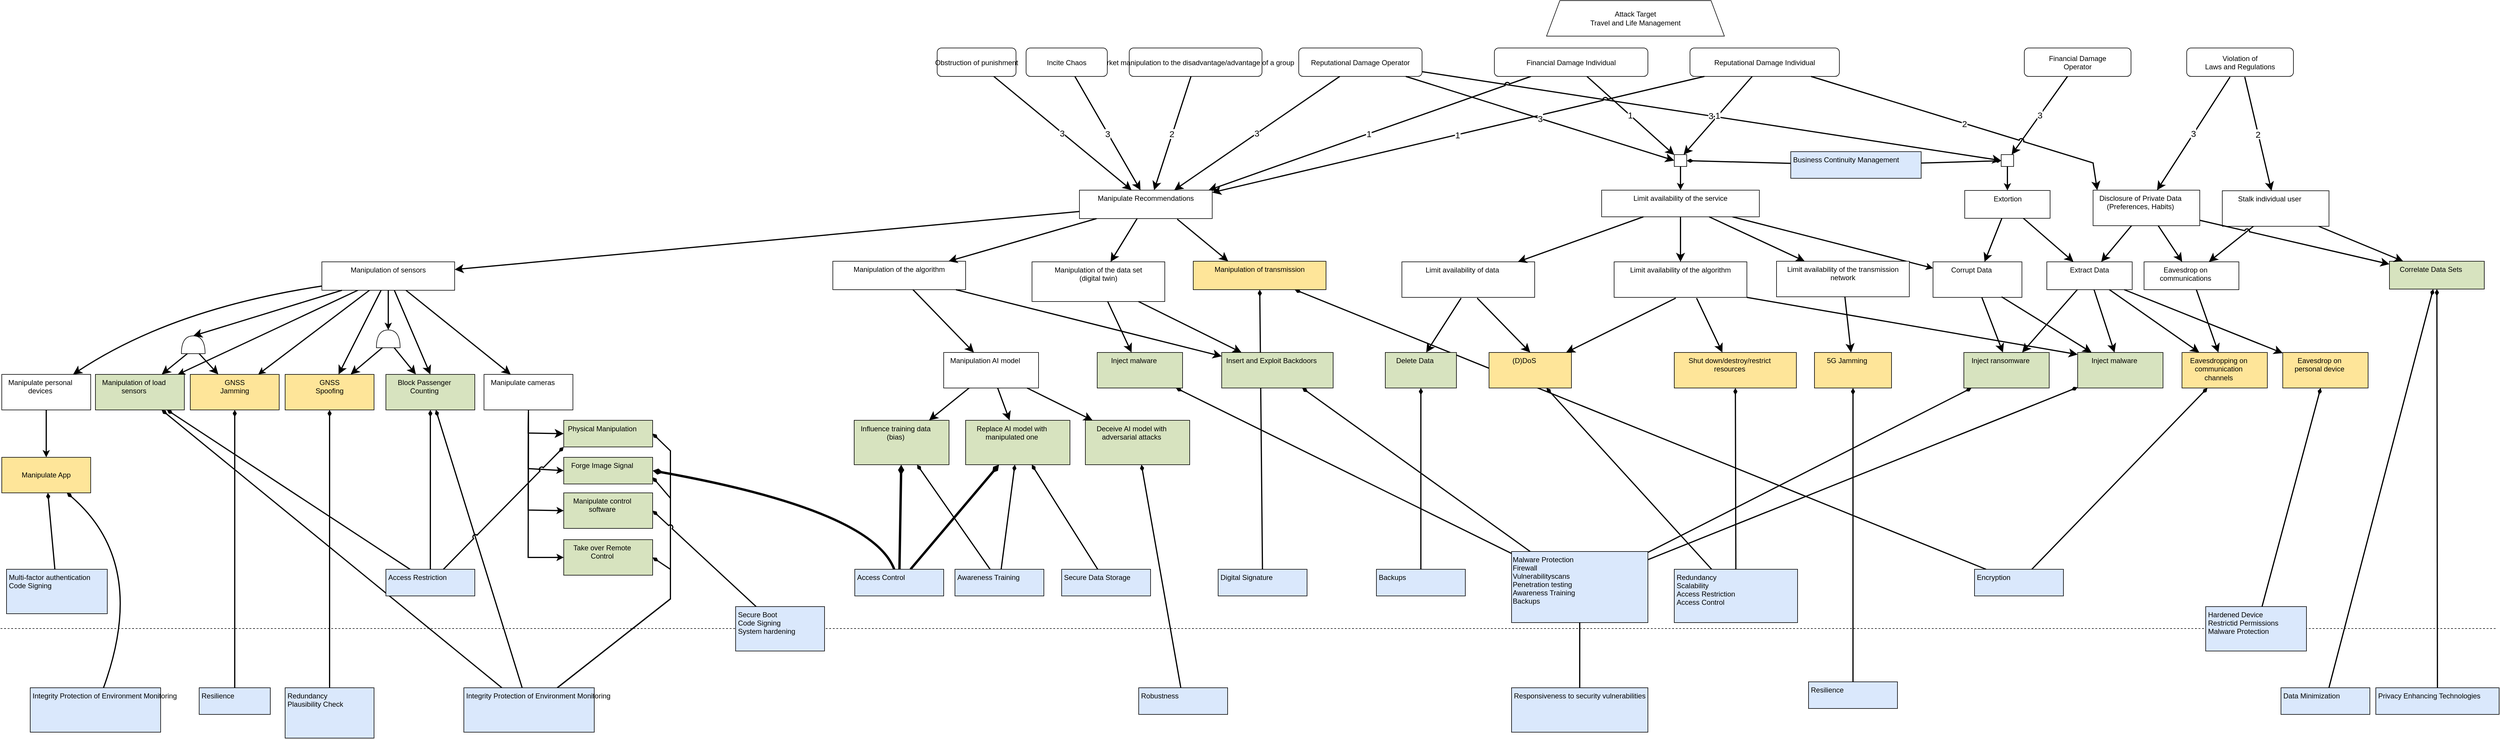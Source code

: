 <mxfile compressed="false" version="19.0.2" type="device">
  <diagram name="Zeichenblatt-1" id="Zeichenblatt-1">
    <mxGraphModel dx="1094" dy="659" grid="1" gridSize="10" guides="1" tooltips="1" connect="1" arrows="1" fold="1" page="1" pageScale="1" pageWidth="850" pageHeight="1100" math="0" shadow="0">
      <root>
        <object tooltip="" id="0">
          <ag_global_attributes>
            <ag_global_attribute name="Resources" value="" iconName="hammer" min="0" max="5" />
            <ag_global_attribute name="Knowledge" value="" iconName="lightbulb" min="0" max="5" />
            <ag_global_attribute name="Location" value="" iconName="map_pin_ellipse" min="0" max="1" />
            <ag_global_attribute name="Impact" value="" iconName="flame" min="0" max="5" />
          </ag_global_attributes>
          <ag_attributes />
          <ag_computed_attributes />
          <ag_aggregation_functions>
            <ag_aggregation_function name="default" id="6b1d22791hih8" default="activity_w;link" fn="function (collection) { &#10;    var result = null; &#10;    if (collection.childAttributes.length == 1) { &#10;        result = collection.childAttributes[0].attributes;&#10;        result._marking = collection.childAttributes[0].id;&#10;    } else { &#10;        var candidates = []; &#10;        var worstValue = 0; &#10;        collection.childAttributes.forEach(function(child) { &#10;            var value = parseInt(child.computedAttribute); &#10;            if (value &gt; worstValue) { &#10;                worstValue = value; &#10;                candidates = []; &#10;                candidates.push(child); &#10;            } else if (value == worstValue) { &#10;                candidates.push(child); &#10;            } &#10;        }); &#10;        var tiebreaker = function(candidates, name, max) { &#10;            var min_value = max; &#10;            candidates.forEach(function(node) { &#10;                min_value = Math.min(min_value, node.attributes[name]); &#10;            }); &#10;            result = []; &#10;            candidates.forEach(function(node) { &#10;                if (node.attributes[name] == min_value) { &#10;                    result.push(node); &#10;                } &#10;            }); &#10;            return result; &#10;        }; &#10;        if (candidates.length &gt; 1) { &#10;            candidates = tiebreaker(candidates, &quot;Resources&quot;, collection.globalAttributes[&quot;Resources&quot;].max); &#10;            if (candidates.length &gt; 1) { &#10;                candidates = tiebreaker(candidates, &quot;Knowledge&quot;, collection.globalAttributes[&quot;Knowledge&quot;].max); &#10;            } &#10;        } &#10;        result = candidates[0].attributes;&#10;        result._marking = candidates[0].id;&#10;    } &#10;    return result; &#10;}" />
            <ag_aggregation_function name="AND" id="gf0d4f199018" default="and" fn="function (collection) { &#10;    var result = {}; &#10;    var ids = [];&#10;    collection.childAttributes.forEach(function(child) { &#10;    for (var attribute in child.attributes) { &#10;            if (attribute in result) { &#10;                result[attribute] += parseInt(child.attributes[attribute]); &#10;            } else { &#10;                result[attribute] = parseInt(child.attributes[attribute]); &#10;            } &#10;        }&#10;        ids.push(child.id);&#10;    }); &#10;    for (var attribute in result) { &#10;        if (attribute in collection.globalAttributes) { &#10;            result[attribute] = Math.min(collection.globalAttributes[attribute].max, result[attribute]); &#10;        } &#10;    }&#10;    result._marking = ids.join(&quot;;&quot;);&#10;    return result; &#10;}" />
            <ag_aggregation_function name="Security Control" id="73f575i0ghij5" default="activity_g;activity_y" fn="function (collection) { &#10;    var result = {}; &#10;    for (var attribute in collection.localAttributes) { &#10;        result[attribute] = parseInt(collection.localAttributes[attribute]); &#10;    } &#10;    collection.childAttributes.forEach(function(child) { &#10;        for (var attribute in child.attributes) { &#10;            if (attribute in collection.globalAttributes) { &#10;                if (attribute in result) { &#10;                    result[attribute] += parseInt(child.attributes[attribute]); &#10;                } &#10;            } &#10;        } &#10;    }); &#10;    for (var attribute in result) { &#10;        if (attribute in collection.globalAttributes) { &#10;            result[attribute] = Math.min(collection.globalAttributes[attribute].max, result[attribute]); &#10;        } &#10;    } &#10;    return result; &#10;}" />
            <ag_aggregation_function name="Risk" id="egf49jfgj408" default="consequence" fn="function (collection) {  &#10;    var maxRisk = &quot;L&quot;; &#10;    var matrix = [ &#10;        [&quot;L&quot;, &quot;L&quot;, &quot;L&quot;, &quot;L&quot;, &quot;L&quot;], &#10;        [&quot;L&quot;, &quot;L&quot;, &quot;M&quot;, &quot;M&quot;, &quot;M&quot;], &#10;        [&quot;L&quot;, &quot;M&quot;, &quot;M&quot;, &quot;S&quot;, &quot;S&quot;], &#10;        [&quot;L&quot;, &quot;M&quot;, &quot;S&quot;, &quot;V&quot;, &quot;V&quot;], &#10;        [&quot;L&quot;, &quot;M&quot;, &quot;S&quot;, &quot;V&quot;, &quot;V&quot;], &#10;    ];&#10;    var updatedImpacts = [];&#10;    var ids = [];&#10; &#10;    var compareRisk = function(risk1, risk2) { &#10;        /*&#10;        * Returns:&#10;        *  - Null: if one of the parameters is not a character representing a risk&#10;        *  - Negativ integer: if risk1 &lt; risk2&#10;        *  - Zero: if risks are equal&#10;        *  - Positive integer: if risk1 &gt; risk2&#10;        */&#10;        var values = [&quot;L&quot;, &quot;M&quot;, &quot;S&quot;, &quot;V&quot;]; &#10;        var index_risk1 = values.indexOf(risk1); &#10;        var index_risk2 = values.indexOf(risk2); &#10; &#10;        if (index_risk1 == -1 || index_risk2 == -1) { &#10;            return null; &#10;        } &#10;        return index_risk1 - index_risk2; &#10; &#10;    } &#10;     &#10;    collection.childAttributes.forEach(function(child) {  &#10;        var impact = 1;  &#10;        if (child.edgeWeight !== null) {  &#10;            impact = parseInt(child.edgeWeight);  &#10;        }&#10;        var _impact = parseInt(child.attributes._impact) || 0;&#10;        impact = Math.max(impact - _impact, 1);&#10;        updatedImpacts.push(child.id + ':' + impact);&#10;        var af = parseInt(child.computedAttribute) || parseInt(child.attributes._af);&#10;        risk = matrix[af - 1][impact - 1];&#10;        result = compareRisk(risk, maxRisk);&#10;        if (result &gt; 0) { &#10;            maxRisk = risk;&#10;            ids = [child.id];&#10;        } else if (result == 0){&#10;            ids.push(child.id);&#10;        }&#10;    });  &#10;  &#10;    var result = {'_risk': maxRisk, &quot;_marking&quot;: ids.join(&quot;;&quot;)};&#10;    if (updatedImpacts.length &gt; 0) {&#10;        result._weight = updatedImpacts.join(';');&#10;    }&#10;    return result;&#10;}" />
            <ag_aggregation_function name="Impact" id="397423adceb0f" default="" fn="function(collection) {&#10;    var impact = 0;&#10;    var result = {}&#10;    &#10;    collection.childAttributes.forEach(function(child) {&#10;        if (&quot;Impact&quot; in child.attributes) {&#10;            impact += parseInt(child.attributes[&quot;Impact&quot;]);&#10;        } else if (&quot;Resources&quot; in child.attributes &amp;&amp; &quot;Knowledge&quot; in child.attributes &amp;&amp; &quot;Location&quot; in child.attributes) {&#10;            result._af = child.computedAttribute&#10;            result._marking = child.id;&#10;        }&#10;    });&#10;    result._impact = Math.min(impact, collection.globalAttributes[&quot;Impact&quot;].max);&#10;    &#10;    return result;&#10;}" />
          </ag_aggregation_functions>
          <ag_computed_attributes_functions>
            <ag_computed_attributes_function name="default" id="dbg60ff69g9a" default="activity_w;activity_g;activity_y" fn="function (collection) { &#10;    var colorMatrix = {&#10;        5: {&quot;fillColor&quot;: &quot;#cc0000&quot;, &quot;fontColor&quot;: &quot;#ffffff&quot;},&#10;        4: {&quot;fillColor&quot;: &quot;#ff4000&quot;, &quot;fontColor&quot;: &quot;#ffffff&quot;},&#10;        3: {&quot;fillColor&quot;: &quot;#ffdd00&quot;, &quot;fontColor&quot;: &quot;#000000&quot;},&#10;        2: {&quot;fillColor&quot;: &quot;#d4ff00&quot;, &quot;fontColor&quot;: &quot;#000000&quot;},&#10;        1: {&quot;fillColor&quot;: &quot;#40ff00&quot;, &quot;fontColor&quot;: &quot;#000000&quot;}&#10;    }&#10;    var matrix = [ &#10;        [5, 5, 4, 3, 2], &#10;        [5, 4, 4, 3, 2], &#10;        [5, 4, 4, 3, 2], &#10;        [4, 3, 3, 2, 1], &#10;        [3, 2, 2, 1, 1], &#10;    ];&#10;    var result = {};&#10;    &#10;    if (&quot;Knowledge&quot; in collection.cellAttributes &amp;&amp; &quot;Resources&quot; in collection.cellAttributes) {&#10;        var knowledgeIndex = parseInt(collection.cellAttributes[&quot;Knowledge&quot;]) - 1; &#10;        var resourcesIndex = parseInt(collection.cellAttributes[&quot;Resources&quot;]) - 1;&#10;        &#10;        var value = Math.min(5, &#10;            Math.max(collection.globalAttributes[&quot;Location&quot;].max, &#10;                Math.max( matrix[knowledgeIndex][resourcesIndex] - parseInt(collection.cellAttributes[&quot;Location&quot;])) &#10;            ));&#10;        result = colorMatrix[value] || result;&#10;        result[&quot;value&quot;] = value;&#10;    }&#10;    &#10;    return result;&#10;}" />
            <ag_computed_attributes_function name="Risk" id="6c831697g9i0a" default="" fn="function(collection){&#10;    var riskMatrix = {&#10;        &quot;V&quot;: {&quot;fillColor&quot;: &quot;#cc0000&quot;, &quot;fontColor&quot;: &quot;#ffffff&quot;},&#10;        &quot;S&quot;: {&quot;fillColor&quot;: &quot;#ff4000&quot;, &quot;fontColor&quot;: &quot;#ffffff&quot;},&#10;        &quot;M&quot;: {&quot;fillColor&quot;: &quot;#ffdd00&quot;, &quot;fontColor&quot;: &quot;#000000&quot;},&#10;        &quot;L&quot;: {&quot;fillColor&quot;: &quot;#40ff00&quot;, &quot;fontColor&quot;: &quot;#000000&quot;},&#10;    };&#10;    var result = {};&#10;    &#10;    if (&quot;_risk&quot; in collection.cellAttributes) {&#10;        var risk = collection.cellAttributes[&quot;_risk&quot;];&#10;        result = riskMatrix[risk] || result;&#10;        result[&quot;value&quot;] = risk;&#10;    }&#10;    &#10;    return result; &#10;}" />
          </ag_computed_attributes_functions>
          <mxCell />
        </object>
        <object id="1">
          <ag_attributes />
          <ag_computed_attributes />
          <mxCell parent="0" />
        </object>
        <object label="Manipulate Recommendations" Resources="" Knowledge="" Location="" id="4">
          <ag_attributes label="NaN" Resources="4" Knowledge="4" Location="1" _marking="8" />
          <ag_computed_attributes fillColor="#40ff00" fontColor="#000000" value="1" />
          <ag_aggregation_function_reference ag_aggregation_function_reference="6b1d22791hih8" />
          <ag_computed_attributes_function_reference ag_computed_attributes_function_reference="dbg60ff69g9a" />
          <mxCell style="verticalAlign=top;align=center;fillColor=#FFFFFF;gradientColor=none;labelBackgroundColor=none;rounded=0;whiteSpace=wrap;shape=attackgraphs.node;" parent="1" vertex="1">
            <mxGeometry x="1830" y="360" width="224" height="48" as="geometry" />
          </mxCell>
        </object>
        <object label="Disclosure of Private Data&#10;(Preferences, Habits)" Resources="" Knowledge="" Location="" id="5">
          <ag_attributes label="NaN" Resources="4" Knowledge="4" Location="1" _marking="43" />
          <ag_computed_attributes fillColor="#40ff00" fontColor="#000000" value="1" />
          <ag_aggregation_function_reference ag_aggregation_function_reference="6b1d22791hih8" />
          <ag_computed_attributes_function_reference ag_computed_attributes_function_reference="dbg60ff69g9a" />
          <mxCell style="verticalAlign=top;align=center;fillColor=#FFFFFF;gradientColor=none;labelBackgroundColor=none;rounded=0;whiteSpace=wrap;shape=attackgraphs.node;spacingRight=20;" parent="1" vertex="1">
            <mxGeometry x="3540" y="360" width="180" height="60" as="geometry" />
          </mxCell>
        </object>
        <object label="Reputational Damage Individual" id="7">
          <ag_attributes _risk="L" _marking="5;4;gX3LE2zartJ2DNbec-Po-174" _weight="5:2;4:1;gX3LE2zartJ2DNbec-Po-174:1" />
          <ag_computed_attributes fillColor="#40ff00" fontColor="#000000" value="L" />
          <ag_aggregation_function_reference ag_aggregation_function_reference="egf49jfgj408" />
          <ag_computed_attributes_function_reference ag_computed_attributes_function_reference="6c831697g9i0a" />
          <mxCell style="shape=attackgraphs.node;rounded=1" parent="1" vertex="1">
            <mxGeometry x="2860" y="120" width="252" height="48" as="geometry" />
          </mxCell>
        </object>
        <object label="" id="qvmEMtH3Tldis6OgkI8p-155">
          <ag_attributes />
          <ag_computed_attributes />
          <mxCell style="edgeStyle=none;rounded=0;orthogonalLoop=1;jettySize=auto;strokeWidth=2;strokeColor=#000000;" parent="1" source="8" target="12" edge="1">
            <mxGeometry relative="1" as="geometry" />
          </mxCell>
        </object>
        <object label="" id="qvmEMtH3Tldis6OgkI8p-156">
          <ag_attributes />
          <ag_computed_attributes />
          <mxCell style="edgeStyle=none;rounded=0;orthogonalLoop=1;jettySize=auto;strokeWidth=2;strokeColor=#000000;" parent="1" source="8" target="11" edge="1">
            <mxGeometry relative="1" as="geometry" />
          </mxCell>
        </object>
        <object id="qvmEMtH3Tldis6OgkI8p-158">
          <ag_attributes />
          <ag_computed_attributes />
          <mxCell style="edgeStyle=none;rounded=0;orthogonalLoop=1;jettySize=auto;strokeWidth=2;strokeColor=#000000;" parent="1" source="8" target="H8-0O90GaupJun0dLJcG-154" edge="1">
            <mxGeometry relative="1" as="geometry" />
          </mxCell>
        </object>
        <object label="Manipulation of sensors" Resources="" Knowledge="" Location="" id="8">
          <ag_attributes label="NaN" Resources="4" Knowledge="4" Location="1" _marking="9" />
          <ag_computed_attributes fillColor="#40ff00" fontColor="#000000" value="1" />
          <ag_aggregation_function_reference ag_aggregation_function_reference="6b1d22791hih8" />
          <ag_computed_attributes_function_reference ag_computed_attributes_function_reference="dbg60ff69g9a" />
          <mxCell style="verticalAlign=top;align=center;fillColor=#FFFFFF;gradientColor=none;labelBackgroundColor=none;rounded=0;whiteSpace=wrap;shape=attackgraphs.node;" parent="1" vertex="1">
            <mxGeometry x="552" y="481" width="224" height="48" as="geometry" />
          </mxCell>
        </object>
        <object label="Manipulate cameras" Resources="" Knowledge="" Location="" id="9">
          <ag_attributes label="NaN" Resources="4" Knowledge="4" Location="1" _marking="30" />
          <ag_computed_attributes fillColor="#40ff00" fontColor="#000000" value="1" />
          <ag_aggregation_function_reference ag_aggregation_function_reference="6b1d22791hih8" />
          <ag_computed_attributes_function_reference ag_computed_attributes_function_reference="dbg60ff69g9a" />
          <mxCell style="verticalAlign=top;align=center;fillColor=#FFFFFF;gradientColor=none;labelBackgroundColor=none;rounded=0;whiteSpace=wrap;shape=attackgraphs.node;spacingRight=20;" parent="1" vertex="1">
            <mxGeometry x="825.5" y="671" width="150" height="60" as="geometry" />
          </mxCell>
        </object>
        <object id="qvmEMtH3Tldis6OgkI8p-154">
          <ag_attributes />
          <ag_computed_attributes />
          <mxCell style="edgeStyle=none;rounded=0;orthogonalLoop=1;jettySize=auto;strokeWidth=2;strokeColor=#000000;" parent="1" source="10" target="14" edge="1">
            <mxGeometry relative="1" as="geometry" />
          </mxCell>
        </object>
        <object label="Manipulate personal devices" Resources="" Knowledge="" Location="" id="10">
          <ag_attributes label="NaN" Resources="4" Knowledge="5" Location="0" _marking="14" />
          <ag_computed_attributes fillColor="#40ff00" fontColor="#000000" value="1" />
          <ag_aggregation_function_reference ag_aggregation_function_reference="6b1d22791hih8" />
          <ag_computed_attributes_function_reference ag_computed_attributes_function_reference="dbg60ff69g9a" />
          <mxCell style="verticalAlign=top;align=center;fillColor=#FFFFFF;gradientColor=none;labelBackgroundColor=none;rounded=0;whiteSpace=wrap;shape=attackgraphs.node;spacingRight=20;" parent="1" vertex="1">
            <mxGeometry x="12" y="671" width="150" height="60" as="geometry" />
          </mxCell>
        </object>
        <object id="gX3LE2zartJ2DNbec-Po-155">
          <ag_attributes />
          <ag_computed_attributes />
          <mxCell style="edgeStyle=none;rounded=0;orthogonalLoop=1;jettySize=auto;html=1;strokeWidth=2;startArrow=diamondThin;startFill=1;endArrow=none;endFill=0;strokeColor=#000000;" parent="1" source="11" target="gX3LE2zartJ2DNbec-Po-153" edge="1">
            <mxGeometry relative="1" as="geometry" />
          </mxCell>
        </object>
        <object label="GNSS&#10;Jamming" Resources="2" Knowledge="2" Location="1" id="11">
          <ag_attributes label="NaN" Resources="4" Knowledge="5" Location="1" />
          <ag_computed_attributes fillColor="#40ff00" fontColor="#000000" value="1" />
          <ag_computed_attributes_function_reference ag_computed_attributes_function_reference="dbg60ff69g9a" />
          <ag_aggregation_function_reference ag_aggregation_function_reference="73f575i0ghij5" />
          <mxCell style="verticalAlign=top;align=center;fillColor=#fee599;gradientColor=none;labelBackgroundColor=none;rounded=0;whiteSpace=wrap;shape=attackgraphs.node;" parent="1" vertex="1">
            <mxGeometry x="330" y="671" width="150" height="60" as="geometry" />
          </mxCell>
        </object>
        <object id="gX3LE2zartJ2DNbec-Po-158">
          <ag_attributes />
          <ag_computed_attributes />
          <mxCell style="edgeStyle=none;rounded=0;orthogonalLoop=1;jettySize=auto;html=1;strokeWidth=2;startArrow=diamondThin;startFill=1;endArrow=none;endFill=0;strokeColor=#000000;" parent="1" source="12" target="Nkw-83D25Ah4-VtpksPn-157" edge="1">
            <mxGeometry relative="1" as="geometry" />
          </mxCell>
        </object>
        <object id="gX3LE2zartJ2DNbec-Po-161">
          <ag_attributes />
          <ag_computed_attributes />
          <mxCell style="edgeStyle=none;rounded=0;orthogonalLoop=1;jettySize=auto;html=1;strokeWidth=2;startArrow=diamondThin;startFill=1;endArrow=none;endFill=0;strokeColor=#000000;" parent="1" source="12" target="A0BHLIg7a4nKn3OKpdOo-154" edge="1">
            <mxGeometry relative="1" as="geometry" />
          </mxCell>
        </object>
        <object label="Manipulation of load sensors" Resources="2" Knowledge="2" Location="1" id="12">
          <ag_attributes label="NaN" Resources="5" Knowledge="5" Location="1" />
          <ag_computed_attributes fillColor="#40ff00" fontColor="#000000" value="1" />
          <ag_computed_attributes_function_reference ag_computed_attributes_function_reference="dbg60ff69g9a" />
          <ag_aggregation_function_reference ag_aggregation_function_reference="73f575i0ghij5" />
          <mxCell style="verticalAlign=top;align=center;fillColor=#d7e3bf;gradientColor=none;labelBackgroundColor=none;rounded=0;whiteSpace=wrap;shape=attackgraphs.node;spacingRight=20;" parent="1" vertex="1">
            <mxGeometry x="170" y="671" width="150" height="60" as="geometry" />
          </mxCell>
        </object>
        <object id="gX3LE2zartJ2DNbec-Po-157">
          <ag_attributes />
          <ag_computed_attributes />
          <mxCell style="edgeStyle=none;rounded=0;orthogonalLoop=1;jettySize=auto;html=1;strokeWidth=2;startArrow=diamondThin;startFill=1;endArrow=none;endFill=0;strokeColor=#000000;" parent="1" source="13" target="Nkw-83D25Ah4-VtpksPn-157" edge="1">
            <mxGeometry relative="1" as="geometry" />
          </mxCell>
        </object>
        <object id="gX3LE2zartJ2DNbec-Po-159">
          <ag_attributes />
          <ag_computed_attributes />
          <mxCell style="edgeStyle=none;rounded=0;orthogonalLoop=1;jettySize=auto;html=1;strokeWidth=2;startArrow=diamondThin;startFill=1;endArrow=none;endFill=0;strokeColor=#000000;" parent="1" source="13" target="A0BHLIg7a4nKn3OKpdOo-154" edge="1">
            <mxGeometry relative="1" as="geometry" />
          </mxCell>
        </object>
        <object label="Block Passenger Counting" Resources="2" Knowledge="2" Location="1" id="13">
          <ag_attributes label="NaN" Resources="5" Knowledge="5" Location="1" />
          <ag_computed_attributes fillColor="#40ff00" fontColor="#000000" value="1" />
          <ag_computed_attributes_function_reference ag_computed_attributes_function_reference="dbg60ff69g9a" />
          <ag_aggregation_function_reference ag_aggregation_function_reference="73f575i0ghij5" />
          <mxCell style="verticalAlign=top;align=center;fillColor=#d7e3bf;gradientColor=none;labelBackgroundColor=none;rounded=0;whiteSpace=wrap;shape=attackgraphs.node;spacingRight=20;" parent="1" vertex="1">
            <mxGeometry x="660" y="671" width="150" height="60" as="geometry" />
          </mxCell>
        </object>
        <object id="8JTDnxqXrUcjIwR7DWEQ-165">
          <ag_attributes />
          <ag_computed_attributes />
          <mxCell style="edgeStyle=none;rounded=0;orthogonalLoop=1;jettySize=auto;html=1;strokeWidth=2;startArrow=diamondThin;startFill=1;endArrow=none;endFill=0;strokeColor=#000000;" parent="1" source="14" target="8JTDnxqXrUcjIwR7DWEQ-164" edge="1">
            <mxGeometry relative="1" as="geometry" />
          </mxCell>
        </object>
        <object id="8JTDnxqXrUcjIwR7DWEQ-167">
          <ag_attributes />
          <ag_computed_attributes />
          <mxCell style="edgeStyle=none;orthogonalLoop=1;jettySize=auto;html=1;strokeWidth=2;startArrow=diamondThin;startFill=1;endArrow=none;endFill=0;curved=1;strokeColor=#000000;" parent="1" source="14" target="8JTDnxqXrUcjIwR7DWEQ-166" edge="1">
            <mxGeometry relative="1" as="geometry">
              <Array as="points">
                <mxPoint x="260" y="990" />
              </Array>
            </mxGeometry>
          </mxCell>
        </object>
        <object label="Manipulate App" Resources="2" Knowledge="2" Location="0" id="14">
          <ag_attributes label="NaN" Resources="4" Knowledge="5" Location="0" />
          <ag_computed_attributes fillColor="#40ff00" fontColor="#000000" value="1" />
          <ag_computed_attributes_function_reference ag_computed_attributes_function_reference="dbg60ff69g9a" />
          <ag_aggregation_function_reference ag_aggregation_function_reference="73f575i0ghij5" />
          <mxCell style="verticalAlign=middle;align=center;fillColor=#fee599;gradientColor=none;labelBackgroundColor=none;rounded=0;whiteSpace=wrap;shape=attackgraphs.node;" parent="1" vertex="1">
            <mxGeometry x="12" y="811" width="150" height="60" as="geometry" />
          </mxCell>
        </object>
        <object label="Manipulation of the data set&#10;(digital twin)" Resources="" Knowledge="" Location="" id="15">
          <ag_attributes label="NaN" Resources="4" Knowledge="5" Location="0" _marking="66" />
          <ag_computed_attributes fillColor="#40ff00" fontColor="#000000" value="1" />
          <ag_aggregation_function_reference ag_aggregation_function_reference="6b1d22791hih8" />
          <ag_computed_attributes_function_reference ag_computed_attributes_function_reference="dbg60ff69g9a" />
          <mxCell style="verticalAlign=top;align=center;fillColor=#FFFFFF;gradientColor=none;labelBackgroundColor=none;rounded=0;whiteSpace=wrap;shape=attackgraphs.node;" parent="1" vertex="1">
            <mxGeometry x="1750" y="481" width="224" height="67" as="geometry" />
          </mxCell>
        </object>
        <object label="Manipulation AI model" Resources="" Knowledge="" Location="" id="16">
          <ag_attributes label="NaN" Resources="5" Knowledge="5" Location="1" _marking="78" />
          <ag_computed_attributes fillColor="#40ff00" fontColor="#000000" value="1" />
          <ag_aggregation_function_reference ag_aggregation_function_reference="6b1d22791hih8" />
          <ag_computed_attributes_function_reference ag_computed_attributes_function_reference="dbg60ff69g9a" />
          <ag_enabled ag_enabled="1" />
          <mxCell style="verticalAlign=top;align=center;fillColor=#FFFFFF;gradientColor=none;labelBackgroundColor=none;rounded=0;whiteSpace=wrap;shape=attackgraphs.node;spacingRight=20;" parent="1" vertex="1">
            <mxGeometry x="1601" y="634" width="160" height="60" as="geometry" />
          </mxCell>
        </object>
        <object id="8JTDnxqXrUcjIwR7DWEQ-160">
          <ag_attributes />
          <ag_computed_attributes />
          <mxCell style="edgeStyle=none;rounded=0;orthogonalLoop=1;jettySize=auto;html=1;strokeWidth=2;startArrow=diamondThin;startFill=1;endArrow=none;endFill=0;strokeColor=#000000;" parent="1" source="17" target="Nkw-83D25Ah4-VtpksPn-175" edge="1">
            <mxGeometry relative="1" as="geometry" />
          </mxCell>
        </object>
        <object id="gX3LE2zartJ2DNbec-Po-183">
          <ag_attributes />
          <ag_computed_attributes />
          <mxCell style="edgeStyle=none;rounded=0;orthogonalLoop=1;jettySize=auto;html=1;strokeWidth=2;startArrow=diamondThin;startFill=1;endArrow=none;endFill=0;strokeColor=#000000;" parent="1" source="17" target="gX3LE2zartJ2DNbec-Po-179" edge="1">
            <mxGeometry relative="1" as="geometry" />
          </mxCell>
        </object>
        <object label="Manipulation of transmission" Resources="2" Knowledge="3" Location="0" id="17">
          <ag_attributes label="NaN" Resources="5" Knowledge="5" Location="1" />
          <ag_computed_attributes fillColor="#40ff00" fontColor="#000000" value="1" />
          <ag_computed_attributes_function_reference ag_computed_attributes_function_reference="dbg60ff69g9a" />
          <ag_aggregation_function_reference ag_aggregation_function_reference="73f575i0ghij5" />
          <mxCell style="verticalAlign=top;align=center;fillColor=#fee599;gradientColor=none;labelBackgroundColor=none;rounded=0;whiteSpace=wrap;shape=attackgraphs.node;" parent="1" vertex="1">
            <mxGeometry x="2022" y="480" width="224" height="48" as="geometry" />
          </mxCell>
        </object>
        <object label="Manipulation of the algorithm" Resources="" Knowledge="" Location="" id="18">
          <ag_attributes label="NaN" Resources="4" Knowledge="5" Location="0" _marking="66" />
          <ag_computed_attributes fillColor="#40ff00" fontColor="#000000" value="1" />
          <ag_aggregation_function_reference ag_aggregation_function_reference="6b1d22791hih8" />
          <ag_computed_attributes_function_reference ag_computed_attributes_function_reference="dbg60ff69g9a" />
          <mxCell style="verticalAlign=top;align=center;fillColor=#FFFFFF;gradientColor=none;labelBackgroundColor=none;rounded=0;whiteSpace=wrap;shape=attackgraphs.node;" parent="1" vertex="1">
            <mxGeometry x="1414" y="480" width="224" height="48" as="geometry" />
          </mxCell>
        </object>
        <object id="gX3LE2zartJ2DNbec-Po-154">
          <ag_attributes />
          <ag_computed_attributes />
          <mxCell style="rounded=0;orthogonalLoop=1;jettySize=auto;html=1;strokeWidth=2;startArrow=diamondThin;startFill=1;endArrow=none;endFill=0;strokeColor=#000000;" parent="1" source="19" target="gX3LE2zartJ2DNbec-Po-185" edge="1">
            <mxGeometry relative="1" as="geometry">
              <mxPoint x="1010" y="1141" as="targetPoint" />
            </mxGeometry>
          </mxCell>
        </object>
        <object label="GNSS&#10;Spoofing" Resources="3" Knowledge="3" Location="1" id="19">
          <ag_attributes label="NaN" Resources="5" Knowledge="5" Location="1" />
          <ag_computed_attributes fillColor="#40ff00" fontColor="#000000" value="1" />
          <ag_computed_attributes_function_reference ag_computed_attributes_function_reference="dbg60ff69g9a" />
          <ag_aggregation_function_reference ag_aggregation_function_reference="73f575i0ghij5" />
          <mxCell style="verticalAlign=top;align=center;fillColor=#fee599;gradientColor=none;labelBackgroundColor=none;rounded=0;whiteSpace=wrap;shape=attackgraphs.node;" parent="1" vertex="1">
            <mxGeometry x="490" y="671" width="150" height="60" as="geometry" />
          </mxCell>
        </object>
        <object label="Eavesdrop on communications" Resources="" Knowledge="" Location="" id="20">
          <ag_attributes label="NaN" Resources="5" Knowledge="5" Location="0" _marking="21" />
          <ag_computed_attributes fillColor="#40ff00" fontColor="#000000" value="1" />
          <ag_aggregation_function_reference ag_aggregation_function_reference="6b1d22791hih8" />
          <ag_computed_attributes_function_reference ag_computed_attributes_function_reference="dbg60ff69g9a" />
          <mxCell style="verticalAlign=top;align=center;fillColor=#FFFFFF;gradientColor=none;labelBackgroundColor=none;rounded=0;whiteSpace=wrap;shape=attackgraphs.node;spacingRight=20;" parent="1" vertex="1">
            <mxGeometry x="3626" y="481" width="160" height="47" as="geometry" />
          </mxCell>
        </object>
        <object id="Nkw-83D25Ah4-VtpksPn-176">
          <ag_attributes />
          <ag_computed_attributes />
          <mxCell style="edgeStyle=none;rounded=0;orthogonalLoop=1;jettySize=auto;html=1;strokeWidth=2;startArrow=diamondThin;startFill=1;endArrow=none;endFill=0;strokeColor=#000000;" parent="1" source="21" target="Nkw-83D25Ah4-VtpksPn-175" edge="1">
            <mxGeometry relative="1" as="geometry" />
          </mxCell>
        </object>
        <object label="Eavesdropping on communication channels" Resources="2" Knowledge="2" Location="0" id="21">
          <ag_attributes label="NaN" Resources="5" Knowledge="5" Location="0" />
          <ag_computed_attributes fillColor="#40ff00" fontColor="#000000" value="1" />
          <ag_computed_attributes_function_reference ag_computed_attributes_function_reference="dbg60ff69g9a" />
          <ag_aggregation_function_reference ag_aggregation_function_reference="73f575i0ghij5" />
          <mxCell style="verticalAlign=top;align=center;fillColor=#fee599;gradientColor=none;labelBackgroundColor=none;rounded=0;whiteSpace=wrap;shape=attackgraphs.node;spacingRight=20;" parent="1" vertex="1">
            <mxGeometry x="3690" y="634" width="144" height="60" as="geometry" />
          </mxCell>
        </object>
        <object id="qvmEMtH3Tldis6OgkI8p-153">
          <ag_attributes />
          <ag_computed_attributes />
          <mxCell style="edgeStyle=none;rounded=0;orthogonalLoop=1;jettySize=auto;strokeWidth=2;strokeColor=#000000;" parent="1" source="23" target="42" edge="1">
            <mxGeometry relative="1" as="geometry" />
          </mxCell>
        </object>
        <object label="Limit availability of the service" Resources="" Knowledge="" Location="" id="23">
          <ag_attributes label="NaN" Resources="5" Knowledge="3" Location="0" _marking="25" />
          <ag_computed_attributes fillColor="#d4ff00" fontColor="#000000" value="2" />
          <ag_aggregation_function_reference ag_aggregation_function_reference="6b1d22791hih8" />
          <ag_computed_attributes_function_reference ag_computed_attributes_function_reference="dbg60ff69g9a" />
          <mxCell style="verticalAlign=top;align=center;fillColor=#FFFFFF;gradientColor=none;labelBackgroundColor=none;rounded=0;whiteSpace=wrap;shape=attackgraphs.node;" parent="1" vertex="1">
            <mxGeometry x="2711" y="360" width="266" height="45" as="geometry" />
          </mxCell>
        </object>
        <object label="Limit availability of data" Resources="" Knowledge="" Location="" id="24">
          <ag_attributes label="NaN" Resources="5" Knowledge="3" Location="0" _marking="27" />
          <ag_computed_attributes fillColor="#d4ff00" fontColor="#000000" value="2" />
          <ag_aggregation_function_reference ag_aggregation_function_reference="6b1d22791hih8" />
          <ag_computed_attributes_function_reference ag_computed_attributes_function_reference="dbg60ff69g9a" />
          <mxCell style="verticalAlign=top;align=center;fillColor=#FFFFFF;gradientColor=none;labelBackgroundColor=none;rounded=0;whiteSpace=wrap;shape=attackgraphs.node;spacingRight=20;" parent="1" vertex="1">
            <mxGeometry x="2374" y="481" width="224" height="60" as="geometry" />
          </mxCell>
        </object>
        <object label="Limit availability of the algorithm" Resources="" Knowledge="" Location="" id="25">
          <ag_attributes label="NaN" Resources="5" Knowledge="3" Location="0" _marking="67" />
          <ag_computed_attributes fillColor="#d4ff00" fontColor="#000000" value="2" />
          <ag_aggregation_function_reference ag_aggregation_function_reference="6b1d22791hih8" />
          <ag_computed_attributes_function_reference ag_computed_attributes_function_reference="dbg60ff69g9a" />
          <mxCell style="verticalAlign=top;align=center;fillColor=#FFFFFF;gradientColor=none;labelBackgroundColor=none;rounded=0;whiteSpace=wrap;shape=attackgraphs.node;" parent="1" vertex="1">
            <mxGeometry x="2732" y="481" width="224" height="60" as="geometry" />
          </mxCell>
        </object>
        <object label="Limit availability of the transmission network" Resources="" Knowledge="" Location="" id="26">
          <ag_attributes label="5" Resources="4" Knowledge="5" Location="1" _marking="34" />
          <ag_computed_attributes fillColor="#40ff00" fontColor="#000000" value="1" />
          <ag_aggregation_function_reference ag_aggregation_function_reference="6b1d22791hih8" />
          <ag_computed_attributes_function_reference ag_computed_attributes_function_reference="dbg60ff69g9a" />
          <mxCell style="verticalAlign=top;align=center;fillColor=#FFFFFF;gradientColor=none;labelBackgroundColor=none;rounded=0;whiteSpace=wrap;shape=attackgraphs.node;" parent="1" vertex="1">
            <mxGeometry x="3006" y="480" width="224" height="60" as="geometry" />
          </mxCell>
        </object>
        <object id="Nkw-83D25Ah4-VtpksPn-170">
          <ag_attributes />
          <ag_computed_attributes />
          <mxCell style="edgeStyle=none;rounded=0;orthogonalLoop=1;jettySize=auto;html=1;strokeWidth=2;startArrow=diamondThin;startFill=1;endArrow=none;endFill=0;strokeColor=#000000;" parent="1" source="27" target="Nkw-83D25Ah4-VtpksPn-169" edge="1">
            <mxGeometry relative="1" as="geometry" />
          </mxCell>
        </object>
        <object label="Delete Data" Resources="3" Knowledge="3" Location="0" id="27">
          <ag_attributes label="NaN" Resources="5" Knowledge="3" Location="0" />
          <ag_computed_attributes fillColor="#d4ff00" fontColor="#000000" value="2" />
          <ag_computed_attributes_function_reference ag_computed_attributes_function_reference="dbg60ff69g9a" />
          <ag_aggregation_function_reference ag_aggregation_function_reference="73f575i0ghij5" />
          <mxCell style="verticalAlign=top;align=center;fillColor=#d7e3bf;gradientColor=none;labelBackgroundColor=none;rounded=0;whiteSpace=wrap;shape=attackgraphs.node;spacingRight=20;" parent="1" vertex="1">
            <mxGeometry x="2346" y="634" width="120" height="60" as="geometry" />
          </mxCell>
        </object>
        <object id="Nkw-83D25Ah4-VtpksPn-172">
          <ag_attributes />
          <ag_computed_attributes />
          <mxCell style="edgeStyle=none;rounded=0;orthogonalLoop=1;jettySize=auto;html=1;strokeWidth=2;startArrow=diamondThin;startFill=1;endArrow=none;endFill=0;strokeColor=#000000;" parent="1" source="29" target="Nkw-83D25Ah4-VtpksPn-171" edge="1">
            <mxGeometry relative="1" as="geometry" />
          </mxCell>
        </object>
        <object id="gX3LE2zartJ2DNbec-Po-189">
          <ag_attributes />
          <ag_computed_attributes />
          <mxCell style="edgeStyle=none;orthogonalLoop=1;jettySize=auto;html=1;strokeWidth=2;startArrow=diamondThin;startFill=1;endArrow=none;endFill=0;curved=1;strokeColor=#000000;" parent="1" source="29" target="gX3LE2zartJ2DNbec-Po-188" edge="1">
            <mxGeometry relative="1" as="geometry">
              <Array as="points" />
            </mxGeometry>
          </mxCell>
        </object>
        <object label="Correlate Data Sets" Resources="1" Knowledge="2" Location="0" id="29">
          <ag_attributes label="NaN" Resources="4" Knowledge="5" Location="0" />
          <ag_computed_attributes fillColor="#40ff00" fontColor="#000000" value="1" />
          <ag_computed_attributes_function_reference ag_computed_attributes_function_reference="dbg60ff69g9a" />
          <ag_aggregation_function_reference ag_aggregation_function_reference="73f575i0ghij5" />
          <mxCell style="verticalAlign=top;align=center;fillColor=#d7e3bf;gradientColor=none;labelBackgroundColor=none;rounded=0;whiteSpace=wrap;shape=attackgraphs.node;spacingRight=20;" parent="1" vertex="1">
            <mxGeometry x="4040" y="480" width="160" height="47" as="geometry" />
          </mxCell>
        </object>
        <object id="A0BHLIg7a4nKn3OKpdOo-156">
          <ag_attributes />
          <ag_computed_attributes />
          <mxCell style="edgeStyle=none;rounded=0;orthogonalLoop=1;jettySize=auto;html=1;strokeWidth=2;endArrow=none;startArrow=diamondThin;startFill=1;endFill=0;exitX=1;exitY=0.5;exitDx=0;exitDy=0;strokeColor=#000000;" parent="1" source="30" target="A0BHLIg7a4nKn3OKpdOo-154" edge="1">
            <mxGeometry relative="1" as="geometry">
              <Array as="points">
                <mxPoint x="1140" y="800" />
                <mxPoint x="1140" y="1050" />
              </Array>
            </mxGeometry>
          </mxCell>
        </object>
        <object label="Physical Manipulation" Resources="1" Knowledge="1" Location="1" id="30">
          <ag_attributes label="NaN" Resources="4" Knowledge="4" Location="1" />
          <ag_computed_attributes fillColor="#40ff00" fontColor="#000000" value="1" />
          <ag_computed_attributes_function_reference ag_computed_attributes_function_reference="dbg60ff69g9a" />
          <ag_aggregation_function_reference ag_aggregation_function_reference="73f575i0ghij5" />
          <mxCell style="verticalAlign=top;align=center;fillColor=#d7e3bf;gradientColor=none;labelBackgroundColor=none;rounded=0;whiteSpace=wrap;shape=attackgraphs.node;strokeColor=#000000;spacingRight=20;" parent="1" vertex="1">
            <mxGeometry x="960" y="748.5" width="150" height="45" as="geometry" />
          </mxCell>
        </object>
        <object id="A0BHLIg7a4nKn3OKpdOo-157">
          <ag_attributes />
          <ag_computed_attributes />
          <mxCell style="edgeStyle=none;rounded=0;orthogonalLoop=1;jettySize=auto;html=1;strokeWidth=2;endArrow=none;startArrow=diamondThin;startFill=1;endFill=0;exitX=1;exitY=0.5;exitDx=0;exitDy=0;strokeColor=#000000;align=left;verticalAlign=top;spacingLeft=2;" parent="1" source="31" target="A0BHLIg7a4nKn3OKpdOo-154" edge="1">
            <mxGeometry relative="1" as="geometry">
              <Array as="points">
                <mxPoint x="1140" y="1000" />
                <mxPoint x="1140" y="1050" />
              </Array>
            </mxGeometry>
          </mxCell>
        </object>
        <object label="Take over Remote Control" Resources="2" Knowledge="2" Location="1" id="31">
          <ag_attributes label="NaN" Resources="4" Knowledge="4" Location="1" />
          <ag_computed_attributes fillColor="#40ff00" fontColor="#000000" value="1" />
          <ag_computed_attributes_function_reference ag_computed_attributes_function_reference="dbg60ff69g9a" />
          <ag_aggregation_function_reference ag_aggregation_function_reference="73f575i0ghij5" />
          <mxCell style="verticalAlign=top;align=center;fillColor=#d7e3bf;gradientColor=none;labelBackgroundColor=none;rounded=0;whiteSpace=wrap;shape=attackgraphs.node;spacingRight=20;" parent="1" vertex="1">
            <mxGeometry x="960" y="950" width="150" height="60" as="geometry" />
          </mxCell>
        </object>
        <object id="Nkw-83D25Ah4-VtpksPn-155">
          <ag_attributes />
          <ag_computed_attributes />
          <mxCell style="edgeStyle=none;orthogonalLoop=1;jettySize=auto;html=1;strokeWidth=4;startArrow=diamondThin;startFill=1;endArrow=none;endFill=0;exitX=1;exitY=0.5;exitDx=0;exitDy=0;curved=1;strokeColor=#000000;" parent="1" source="32" target="gX3LE2zartJ2DNbec-Po-164" edge="1">
            <mxGeometry relative="1" as="geometry">
              <mxPoint x="1480" y="881" as="targetPoint" />
              <Array as="points">
                <mxPoint x="1480" y="900" />
              </Array>
            </mxGeometry>
          </mxCell>
        </object>
        <object id="A0BHLIg7a4nKn3OKpdOo-155">
          <ag_attributes />
          <ag_computed_attributes />
          <mxCell style="edgeStyle=none;rounded=0;orthogonalLoop=1;jettySize=auto;html=1;strokeWidth=2;endArrow=none;startArrow=diamondThin;startFill=1;endFill=0;exitX=1;exitY=0.75;exitDx=0;exitDy=0;strokeColor=#000000;" parent="1" source="32" target="A0BHLIg7a4nKn3OKpdOo-154" edge="1">
            <mxGeometry relative="1" as="geometry">
              <Array as="points">
                <mxPoint x="1140" y="880" />
                <mxPoint x="1140" y="1050" />
              </Array>
            </mxGeometry>
          </mxCell>
        </object>
        <object label="Forge Image Signal" Resources="2" Knowledge="2" Location="0" id="32">
          <ag_attributes label="NaN" Resources="5" Knowledge="5" Location="0" />
          <ag_computed_attributes fillColor="#40ff00" fontColor="#000000" value="1" />
          <ag_computed_attributes_function_reference ag_computed_attributes_function_reference="dbg60ff69g9a" />
          <ag_aggregation_function_reference ag_aggregation_function_reference="73f575i0ghij5" />
          <mxCell style="verticalAlign=top;align=center;fillColor=#d7e3bf;gradientColor=none;labelBackgroundColor=none;rounded=0;whiteSpace=wrap;shape=attackgraphs.node;spacingRight=20;" parent="1" vertex="1">
            <mxGeometry x="960" y="811" width="150" height="45" as="geometry" />
          </mxCell>
        </object>
        <object id="A0BHLIg7a4nKn3OKpdOo-161">
          <ag_attributes />
          <ag_computed_attributes />
          <mxCell style="edgeStyle=none;rounded=0;orthogonalLoop=1;jettySize=auto;html=1;strokeWidth=2;endArrow=none;startArrow=diamondThin;startFill=1;endFill=0;exitX=1;exitY=0.5;exitDx=0;exitDy=0;jumpStyle=arc;strokeColor=#000000;" parent="1" source="33" target="A0BHLIg7a4nKn3OKpdOo-160" edge="1">
            <mxGeometry relative="1" as="geometry" />
          </mxCell>
        </object>
        <object label="Manipulate control software" Resources="3" Knowledge="3" Location="0" id="33">
          <ag_attributes label="NaN" Resources="5" Knowledge="5" Location="0" />
          <ag_computed_attributes fillColor="#40ff00" fontColor="#000000" value="1" />
          <ag_computed_attributes_function_reference ag_computed_attributes_function_reference="dbg60ff69g9a" />
          <ag_aggregation_function_reference ag_aggregation_function_reference="73f575i0ghij5" />
          <mxCell style="verticalAlign=top;align=center;fillColor=#d7e3bf;gradientColor=none;labelBackgroundColor=none;rounded=0;whiteSpace=wrap;shape=attackgraphs.node;spacingRight=20;" parent="1" vertex="1">
            <mxGeometry x="960" y="871" width="150" height="60" as="geometry" />
          </mxCell>
        </object>
        <object id="Nkw-83D25Ah4-VtpksPn-178">
          <ag_attributes />
          <ag_computed_attributes />
          <mxCell style="edgeStyle=none;rounded=0;orthogonalLoop=1;jettySize=auto;html=1;strokeWidth=2;startArrow=diamondThin;startFill=1;endArrow=none;endFill=0;strokeColor=#000000;" parent="1" source="34" target="Nkw-83D25Ah4-VtpksPn-177" edge="1">
            <mxGeometry relative="1" as="geometry" />
          </mxCell>
        </object>
        <object label="5G Jamming" Resources="2" Knowledge="2" Location="1" id="34">
          <ag_attributes label="5" Resources="4" Knowledge="5" Location="1" />
          <ag_computed_attributes fillColor="#40ff00" fontColor="#000000" value="1" />
          <ag_computed_attributes_function_reference ag_computed_attributes_function_reference="dbg60ff69g9a" />
          <ag_aggregation_function_reference ag_aggregation_function_reference="73f575i0ghij5" />
          <mxCell style="verticalAlign=top;align=center;fillColor=#fee599;gradientColor=none;labelBackgroundColor=none;rounded=0;whiteSpace=wrap;shape=attackgraphs.node;spacingRight=20;" parent="1" vertex="1">
            <mxGeometry x="3070" y="634" width="130" height="60" as="geometry" />
          </mxCell>
        </object>
        <object id="Nkw-83D25Ah4-VtpksPn-163">
          <ag_attributes />
          <ag_computed_attributes />
          <mxCell style="edgeStyle=none;rounded=0;orthogonalLoop=1;jettySize=auto;html=1;strokeWidth=2;startArrow=diamondThin;startFill=1;endArrow=none;endFill=0;strokeColor=#000000;" parent="1" source="41" target="Nkw-83D25Ah4-VtpksPn-160" edge="1">
            <mxGeometry relative="1" as="geometry" />
          </mxCell>
        </object>
        <object label="Inject ransomware" Resources="2" Knowledge="3" Location="0" id="41">
          <ag_attributes label="NaN" Resources="4" Knowledge="5" Location="0" />
          <ag_computed_attributes fillColor="#40ff00" fontColor="#000000" value="1" />
          <ag_computed_attributes_function_reference ag_computed_attributes_function_reference="dbg60ff69g9a" />
          <ag_aggregation_function_reference ag_aggregation_function_reference="73f575i0ghij5" />
          <mxCell style="verticalAlign=top;align=center;fillColor=#d7e3bf;gradientColor=none;labelBackgroundColor=none;rounded=0;whiteSpace=wrap;shape=attackgraphs.node;spacingRight=20;" parent="1" vertex="1">
            <mxGeometry x="3322" y="634" width="144" height="60" as="geometry" />
          </mxCell>
        </object>
        <object label="Corrupt Data" Resources="" Knowledge="" Location="" id="42">
          <ag_attributes label="NaN" Resources="4" Knowledge="5" Location="0" _marking="41" />
          <ag_computed_attributes fillColor="#40ff00" fontColor="#000000" value="1" />
          <ag_aggregation_function_reference ag_aggregation_function_reference="6b1d22791hih8" />
          <ag_computed_attributes_function_reference ag_computed_attributes_function_reference="dbg60ff69g9a" />
          <mxCell style="verticalAlign=top;align=center;fillColor=#FFFFFF;gradientColor=none;labelBackgroundColor=none;rounded=0;whiteSpace=wrap;shape=attackgraphs.node;spacingRight=20;" parent="1" vertex="1">
            <mxGeometry x="3270" y="481" width="150" height="60" as="geometry" />
          </mxCell>
        </object>
        <object label="Extract Data" Resources="" Knowledge="" Location="" id="43">
          <ag_attributes label="NaN" Resources="4" Knowledge="4" Location="1" _marking="22" />
          <ag_computed_attributes fillColor="#40ff00" fontColor="#000000" value="1" />
          <ag_aggregation_function_reference ag_aggregation_function_reference="6b1d22791hih8" />
          <ag_computed_attributes_function_reference ag_computed_attributes_function_reference="dbg60ff69g9a" />
          <mxCell style="verticalAlign=top;align=center;fillColor=#FFFFFF;gradientColor=none;labelBackgroundColor=none;rounded=0;whiteSpace=wrap;shape=attackgraphs.node;" parent="1" vertex="1">
            <mxGeometry x="3462" y="481" width="144" height="47" as="geometry" />
          </mxCell>
        </object>
        <object label="Violation of&#10;Laws and Regulations" id="44">
          <ag_attributes _risk="L" _marking="45;5" _weight="45:2;5:3" />
          <ag_computed_attributes fillColor="#40ff00" fontColor="#000000" value="L" />
          <ag_aggregation_function_reference ag_aggregation_function_reference="egf49jfgj408" />
          <ag_computed_attributes_function_reference ag_computed_attributes_function_reference="6c831697g9i0a" />
          <mxCell style="shape=attackgraphs.node;rounded=1" parent="1" vertex="1">
            <mxGeometry x="3698" y="120" width="180" height="48" as="geometry" />
          </mxCell>
        </object>
        <object label="Stalk individual user" Resources="" Knowledge="" Location="" id="45">
          <ag_attributes label="NaN" Resources="4" Knowledge="5" Location="0" _marking="29" />
          <ag_computed_attributes fillColor="#40ff00" fontColor="#000000" value="1" />
          <ag_aggregation_function_reference ag_aggregation_function_reference="6b1d22791hih8" />
          <ag_computed_attributes_function_reference ag_computed_attributes_function_reference="dbg60ff69g9a" />
          <mxCell style="verticalAlign=top;align=center;fillColor=#FFFFFF;gradientColor=none;labelBackgroundColor=none;rounded=0;whiteSpace=wrap;shape=attackgraphs.node;spacingRight=20;" parent="1" vertex="1">
            <mxGeometry x="3758" y="361" width="180" height="60" as="geometry" />
          </mxCell>
        </object>
        <object label="Extortion" Resources="" Knowledge="" Location="" id="46">
          <ag_attributes label="NaN" Resources="4" Knowledge="4" Location="1" _marking="43" />
          <ag_computed_attributes fillColor="#40ff00" fontColor="#000000" value="1" />
          <ag_aggregation_function_reference ag_aggregation_function_reference="6b1d22791hih8" />
          <ag_computed_attributes_function_reference ag_computed_attributes_function_reference="dbg60ff69g9a" />
          <mxCell style="verticalAlign=top;align=center;fillColor=#FFFFFF;gradientColor=none;labelBackgroundColor=none;rounded=0;whiteSpace=wrap;shape=attackgraphs.node;" parent="1" vertex="1">
            <mxGeometry x="3323.5" y="360.5" width="144" height="47" as="geometry" />
          </mxCell>
        </object>
        <object label="Financial Damage&#10;Operator" id="47">
          <ag_attributes _risk="L" _marking="8JTDnxqXrUcjIwR7DWEQ-169" _weight="8JTDnxqXrUcjIwR7DWEQ-169:1" />
          <ag_computed_attributes fillColor="#40ff00" fontColor="#000000" value="L" />
          <ag_aggregation_function_reference ag_aggregation_function_reference="egf49jfgj408" />
          <ag_computed_attributes_function_reference ag_computed_attributes_function_reference="6c831697g9i0a" />
          <mxCell style="shape=attackgraphs.node;rounded=1" parent="1" vertex="1">
            <mxGeometry x="3424" y="120" width="180" height="48" as="geometry" />
          </mxCell>
        </object>
        <object label="Reputational Damage Operator" id="53">
          <ag_attributes _risk="L" _marking="8JTDnxqXrUcjIwR7DWEQ-169;4;gX3LE2zartJ2DNbec-Po-174" _weight="8JTDnxqXrUcjIwR7DWEQ-169:1;4:3;gX3LE2zartJ2DNbec-Po-174:1" />
          <ag_computed_attributes fillColor="#40ff00" fontColor="#000000" value="L" />
          <ag_aggregation_function_reference ag_aggregation_function_reference="egf49jfgj408" />
          <ag_computed_attributes_function_reference ag_computed_attributes_function_reference="6c831697g9i0a" />
          <mxCell style="shape=attackgraphs.node;rounded=1" parent="1" vertex="1">
            <mxGeometry x="2200" y="120" width="208" height="48" as="geometry" />
          </mxCell>
        </object>
        <object label="Market manipulation to the disadvantage/advantage of a group" id="54">
          <ag_attributes _risk="L" _marking="4" _weight="4:2" />
          <ag_computed_attributes fillColor="#40ff00" fontColor="#000000" value="L" />
          <ag_aggregation_function_reference ag_aggregation_function_reference="egf49jfgj408" />
          <ag_computed_attributes_function_reference ag_computed_attributes_function_reference="6c831697g9i0a" />
          <mxCell style="shape=attackgraphs.node;rounded=1" parent="1" vertex="1">
            <mxGeometry x="1914" y="120" width="224" height="48" as="geometry" />
          </mxCell>
        </object>
        <object label="Incite Chaos" id="55">
          <ag_attributes _risk="L" _marking="4" _weight="4:3" />
          <ag_computed_attributes fillColor="#40ff00" fontColor="#000000" value="L" />
          <ag_aggregation_function_reference ag_aggregation_function_reference="egf49jfgj408" />
          <ag_computed_attributes_function_reference ag_computed_attributes_function_reference="6c831697g9i0a" />
          <mxCell style="shape=attackgraphs.node;rounded=1" parent="1" vertex="1">
            <mxGeometry x="1740" y="120" width="137" height="48" as="geometry" />
          </mxCell>
        </object>
        <object label="Obstruction of punishment" id="56">
          <ag_attributes _risk="L" _marking="4" _weight="4:3" />
          <ag_computed_attributes fillColor="#40ff00" fontColor="#000000" value="L" />
          <ag_aggregation_function_reference ag_aggregation_function_reference="egf49jfgj408" />
          <ag_computed_attributes_function_reference ag_computed_attributes_function_reference="6c831697g9i0a" />
          <mxCell style="shape=attackgraphs.node;rounded=1" parent="1" vertex="1">
            <mxGeometry x="1590" y="120" width="133" height="48" as="geometry" />
          </mxCell>
        </object>
        <object id="Nkw-83D25Ah4-VtpksPn-179">
          <ag_attributes />
          <ag_computed_attributes />
          <mxCell style="edgeStyle=none;rounded=0;orthogonalLoop=1;jettySize=auto;html=1;strokeWidth=2;startArrow=diamondThin;startFill=1;endArrow=none;endFill=0;strokeColor=#000000;" parent="1" source="66" target="Nkw-83D25Ah4-VtpksPn-160" edge="1">
            <mxGeometry relative="1" as="geometry" />
          </mxCell>
        </object>
        <object label="Insert and Exploit Backdoors" Resources="2" Knowledge="2" Location="0" id="66">
          <ag_attributes label="NaN" Resources="4" Knowledge="5" Location="0" />
          <ag_computed_attributes fillColor="#40ff00" fontColor="#000000" value="1" />
          <ag_computed_attributes_function_reference ag_computed_attributes_function_reference="dbg60ff69g9a" />
          <ag_aggregation_function_reference ag_aggregation_function_reference="73f575i0ghij5" />
          <mxCell style="verticalAlign=top;align=center;fillColor=#d7e3bf;gradientColor=none;labelBackgroundColor=none;rounded=0;whiteSpace=wrap;shape=attackgraphs.node;spacingRight=20;" parent="1" vertex="1">
            <mxGeometry x="2070" y="634" width="188" height="60" as="geometry" />
          </mxCell>
        </object>
        <object id="Nkw-83D25Ah4-VtpksPn-167">
          <ag_attributes />
          <ag_computed_attributes />
          <mxCell style="edgeStyle=none;rounded=0;orthogonalLoop=1;jettySize=auto;html=1;strokeWidth=2;startArrow=diamondThin;startFill=1;endArrow=none;endFill=0;strokeColor=#000000;" parent="1" source="67" target="Nkw-83D25Ah4-VtpksPn-165" edge="1">
            <mxGeometry relative="1" as="geometry" />
          </mxCell>
        </object>
        <object label="Shut down/destroy/restrict resources" Resources="2" Knowledge="2" Location="0" id="67">
          <ag_attributes label="NaN" Resources="5" Knowledge="3" Location="0" />
          <ag_computed_attributes fillColor="#d4ff00" fontColor="#000000" value="2" />
          <ag_computed_attributes_function_reference ag_computed_attributes_function_reference="dbg60ff69g9a" />
          <ag_aggregation_function_reference ag_aggregation_function_reference="73f575i0ghij5" />
          <mxCell style="verticalAlign=top;align=center;fillColor=#fee599;gradientColor=none;labelBackgroundColor=none;rounded=0;whiteSpace=wrap;shape=attackgraphs.node;spacingRight=20;" parent="1" vertex="1">
            <mxGeometry x="2833.5" y="634" width="206" height="60" as="geometry" />
          </mxCell>
        </object>
        <object id="68">
          <ag_attributes />
          <ag_computed_attributes />
          <mxCell style="fillColor=#FFFFFF;gradientColor=none;strokeColor=none;labelBackgroundColor=none;rounded=0;whiteSpace=wrap;" parent="1" vertex="1">
            <mxGeometry x="2527" y="719" width="16" height="16" as="geometry" />
          </mxCell>
        </object>
        <object id="69">
          <ag_attributes />
          <ag_computed_attributes />
          <mxCell style="fillColor=#FFFFFF;gradientColor=none;strokeColor=none;labelBackgroundColor=none;rounded=0;whiteSpace=wrap;" parent="1" vertex="1">
            <mxGeometry x="2573" y="719" width="16" height="16" as="geometry" />
          </mxCell>
        </object>
        <object id="70">
          <ag_attributes />
          <ag_computed_attributes />
          <mxCell style="fillColor=#FFFFFF;gradientColor=none;strokeColor=none;labelBackgroundColor=none;rounded=0;whiteSpace=wrap;" parent="1" vertex="1">
            <mxGeometry x="2619" y="719" width="16" height="16" as="geometry" />
          </mxCell>
        </object>
        <object id="Nkw-83D25Ah4-VtpksPn-162">
          <ag_attributes />
          <ag_computed_attributes />
          <mxCell style="edgeStyle=none;rounded=0;orthogonalLoop=1;jettySize=auto;html=1;strokeWidth=2;startArrow=diamondThin;startFill=1;endArrow=none;endFill=0;strokeColor=#000000;" parent="1" source="76" target="Nkw-83D25Ah4-VtpksPn-160" edge="1">
            <mxGeometry relative="1" as="geometry" />
          </mxCell>
        </object>
        <object label="Inject malware" Resources="3" Knowledge="3" Location="0" id="76">
          <ag_attributes label="NaN" Resources="5" Knowledge="5" Location="0" />
          <ag_computed_attributes fillColor="#40ff00" fontColor="#000000" value="1" />
          <ag_computed_attributes_function_reference ag_computed_attributes_function_reference="dbg60ff69g9a" />
          <ag_aggregation_function_reference ag_aggregation_function_reference="73f575i0ghij5" />
          <mxCell style="verticalAlign=top;align=center;fillColor=#d7e3bf;gradientColor=none;labelBackgroundColor=none;rounded=0;whiteSpace=wrap;shape=attackgraphs.node;spacingRight=20;" parent="1" vertex="1">
            <mxGeometry x="3514" y="634" width="144" height="60" as="geometry" />
          </mxCell>
        </object>
        <object id="gX3LE2zartJ2DNbec-Po-165">
          <ag_attributes />
          <ag_computed_attributes />
          <mxCell style="edgeStyle=none;rounded=0;orthogonalLoop=1;jettySize=auto;html=1;strokeWidth=4;startArrow=diamondThin;startFill=1;endArrow=none;endFill=0;strokeColor=#000000;" parent="1" source="78" target="gX3LE2zartJ2DNbec-Po-164" edge="1">
            <mxGeometry relative="1" as="geometry" />
          </mxCell>
        </object>
        <object id="gX3LE2zartJ2DNbec-Po-168">
          <ag_attributes />
          <ag_computed_attributes />
          <mxCell style="edgeStyle=none;rounded=0;orthogonalLoop=1;jettySize=auto;html=1;strokeWidth=2;startArrow=diamondThin;startFill=1;endArrow=none;endFill=0;strokeColor=#000000;" parent="1" source="78" target="Nkw-83D25Ah4-VtpksPn-174" edge="1">
            <mxGeometry relative="1" as="geometry">
              <mxPoint x="4220" y="1131" as="targetPoint" />
            </mxGeometry>
          </mxCell>
        </object>
        <object id="gX3LE2zartJ2DNbec-Po-172">
          <ag_attributes />
          <ag_computed_attributes />
          <mxCell style="edgeStyle=none;rounded=0;orthogonalLoop=1;jettySize=auto;html=1;strokeWidth=2;startArrow=diamondThin;startFill=1;endArrow=none;endFill=0;strokeColor=#000000;" parent="1" source="78" target="gX3LE2zartJ2DNbec-Po-170" edge="1">
            <mxGeometry relative="1" as="geometry" />
          </mxCell>
        </object>
        <object label="Replace AI model with manipulated one" Resources="4" Knowledge="4" Location="0" id="78">
          <ag_attributes label="NaN" Resources="5" Knowledge="5" Location="1" />
          <ag_computed_attributes fillColor="#40ff00" fontColor="#000000" value="1" />
          <ag_computed_attributes_function_reference ag_computed_attributes_function_reference="dbg60ff69g9a" />
          <ag_aggregation_function_reference ag_aggregation_function_reference="73f575i0ghij5" />
          <mxCell style="verticalAlign=top;align=center;fillColor=#d7e3bf;gradientColor=none;labelBackgroundColor=none;rounded=0;whiteSpace=wrap;shape=attackgraphs.node;spacingRight=20;" parent="1" vertex="1">
            <mxGeometry x="1638" y="748.5" width="176" height="75" as="geometry" />
          </mxCell>
        </object>
        <object id="Nkw-83D25Ah4-VtpksPn-161">
          <ag_attributes />
          <ag_computed_attributes />
          <mxCell style="edgeStyle=none;rounded=0;orthogonalLoop=1;jettySize=auto;html=1;strokeWidth=2;startArrow=diamondThin;startFill=1;endArrow=none;endFill=0;strokeColor=#000000;" parent="1" source="79" target="Nkw-83D25Ah4-VtpksPn-160" edge="1">
            <mxGeometry relative="1" as="geometry" />
          </mxCell>
        </object>
        <object label="Inject malware" Resources="3" Knowledge="3" Location="0" id="79">
          <ag_attributes label="NaN" Resources="5" Knowledge="5" Location="0" />
          <ag_computed_attributes fillColor="#40ff00" fontColor="#000000" value="1" />
          <ag_computed_attributes_function_reference ag_computed_attributes_function_reference="dbg60ff69g9a" />
          <ag_aggregation_function_reference ag_aggregation_function_reference="73f575i0ghij5" />
          <mxCell style="verticalAlign=top;align=center;fillColor=#d7e3bf;gradientColor=none;labelBackgroundColor=none;rounded=0;whiteSpace=wrap;shape=attackgraphs.node;spacingRight=20;" parent="1" vertex="1">
            <mxGeometry x="1860" y="634" width="144" height="60" as="geometry" />
          </mxCell>
        </object>
        <object label="" id="80">
          <ag_attributes />
          <ag_computed_attributes />
          <mxCell style="edgeStyle=none;startArrow=none;endArrow=classic;startSize=9;endSize=9;spacingTop=0;spacingBottom=0;spacingLeft=0;spacingRight=0;verticalAlign=middle;labelBackgroundColor=#ffffff;rounded=0;align=center;strokeWidth=2;strokeColor=#000000;" parent="1" source="15" target="79" edge="1">
            <mxGeometry relative="1" as="geometry">
              <mxPoint x="-1" as="offset" />
              <Array as="points" />
            </mxGeometry>
          </mxCell>
        </object>
        <object label="3" id="83">
          <ag_attributes />
          <ag_computed_attributes />
          <mxCell style="html=1;edgeStyle=none;startArrow=none;endArrow=classic;startSize=9;endSize=9;spacingTop=0;spacingBottom=0;spacingLeft=0;spacingRight=0;verticalAlign=middle;labelBackgroundColor=#ffffff;rounded=0;strokeWidth=2;fontSize=15;strokeColor=#000000;" parent="1" source="47" target="8JTDnxqXrUcjIwR7DWEQ-169" edge="1">
            <mxGeometry relative="1" as="geometry">
              <mxPoint y="-1" as="offset" />
              <Array as="points" />
              <mxPoint x="3520" y="190" as="sourcePoint" />
            </mxGeometry>
          </mxCell>
        </object>
        <object id="84">
          <ag_attributes />
          <ag_computed_attributes />
          <mxCell style="edgeStyle=none;startArrow=none;endArrow=classic;startSize=9;endSize=9;spacingTop=0;spacingBottom=0;spacingLeft=0;spacingRight=0;verticalAlign=middle;labelBackgroundColor=#ffffff;rounded=0;exitX=0;exitY=0.75;exitDx=0;exitDy=0;exitPerimeter=0;strokeWidth=2;strokeColor=#000000;" parent="1" source="H8-0O90GaupJun0dLJcG-154" target="13" edge="1">
            <mxGeometry relative="1" as="geometry">
              <mxPoint x="-1" y="-1" as="offset" />
              <Array as="points" />
              <mxPoint x="681" y="621" as="sourcePoint" />
            </mxGeometry>
          </mxCell>
        </object>
        <object label="" id="85">
          <ag_attributes />
          <ag_computed_attributes />
          <mxCell style="edgeStyle=none;startArrow=none;endArrow=classic;startSize=9;endSize=9;spacingTop=0;spacingBottom=0;spacingLeft=0;spacingRight=0;verticalAlign=middle;labelBackgroundColor=#ffffff;rounded=0;exitX=0;exitY=0.25;exitDx=0;exitDy=0;exitPerimeter=0;strokeWidth=2;strokeColor=#000000;" parent="1" source="H8-0O90GaupJun0dLJcG-154" target="19" edge="1">
            <mxGeometry relative="1" as="geometry">
              <mxPoint as="offset" />
              <Array as="points" />
              <mxPoint x="690" y="621" as="targetPoint" />
            </mxGeometry>
          </mxCell>
        </object>
        <object id="87">
          <ag_attributes />
          <ag_computed_attributes />
          <mxCell style="edgeStyle=none;startArrow=none;endArrow=classic;startSize=9;endSize=9;spacingTop=0;spacingBottom=0;spacingLeft=0;spacingRight=0;verticalAlign=middle;labelBackgroundColor=#ffffff;rounded=0;exitX=0;exitY=0.75;exitDx=0;exitDy=0;exitPerimeter=0;strokeWidth=2;strokeColor=#000000;" parent="1" source="H8-0O90GaupJun0dLJcG-153" target="11" edge="1">
            <mxGeometry relative="1" as="geometry">
              <mxPoint x="-1" y="-1" as="offset" />
              <Array as="points" />
              <mxPoint x="490" y="621" as="sourcePoint" />
            </mxGeometry>
          </mxCell>
        </object>
        <object id="88">
          <ag_attributes />
          <ag_computed_attributes />
          <mxCell style="edgeStyle=none;startArrow=none;endArrow=classic;startSize=9;endSize=9;spacingTop=0;spacingBottom=0;spacingLeft=0;spacingRight=0;verticalAlign=middle;labelBackgroundColor=#ffffff;rounded=0;exitX=0;exitY=0.25;exitDx=0;exitDy=0;exitPerimeter=0;strokeWidth=2;strokeColor=#000000;" parent="1" source="H8-0O90GaupJun0dLJcG-153" target="12" edge="1">
            <mxGeometry relative="1" as="geometry">
              <mxPoint x="-1" as="offset" />
              <Array as="points" />
              <mxPoint x="380" y="621" as="sourcePoint" />
            </mxGeometry>
          </mxCell>
        </object>
        <object id="90">
          <ag_attributes />
          <ag_computed_attributes />
          <mxCell style="edgeStyle=none;startArrow=none;endArrow=classic;startSize=9;endSize=9;spacingTop=0;spacingBottom=0;spacingLeft=0;spacingRight=0;verticalAlign=middle;labelBackgroundColor=#ffffff;rounded=0;strokeWidth=2;strokeColor=#000000;" parent="1" source="45" target="29" edge="1">
            <mxGeometry relative="1" as="geometry">
              <mxPoint as="offset" />
              <Array as="points" />
            </mxGeometry>
          </mxCell>
        </object>
        <object label="3" id="91">
          <ag_attributes />
          <ag_computed_attributes />
          <mxCell style="edgeStyle=none;startArrow=none;endArrow=classic;startSize=9;endSize=9;spacingTop=0;spacingBottom=0;spacingLeft=0;spacingRight=0;verticalAlign=middle;labelBackgroundColor=#ffffff;rounded=0;entryX=0.393;entryY=0;entryDx=0;entryDy=0;entryPerimeter=0;strokeWidth=2;fontSize=15;strokeColor=#000000;" parent="1" source="56" target="4" edge="1">
            <mxGeometry relative="1" as="geometry">
              <mxPoint x="-1" y="-1" as="offset" />
              <Array as="points" />
            </mxGeometry>
          </mxCell>
        </object>
        <object label="3" id="92">
          <ag_attributes />
          <ag_computed_attributes />
          <mxCell style="edgeStyle=none;startArrow=none;endArrow=classic;startSize=9;endSize=9;spacingTop=0;spacingBottom=0;spacingLeft=0;spacingRight=0;verticalAlign=middle;labelBackgroundColor=#ffffff;rounded=0;entryX=0.46;entryY=0;entryDx=0;entryDy=0;entryPerimeter=0;strokeWidth=2;fontSize=15;strokeColor=#000000;" parent="1" source="55" target="4" edge="1">
            <mxGeometry relative="1" as="geometry">
              <mxPoint as="offset" />
              <Array as="points" />
            </mxGeometry>
          </mxCell>
        </object>
        <object label="2" id="93">
          <ag_attributes />
          <ag_computed_attributes />
          <mxCell style="edgeStyle=none;startArrow=none;endArrow=classic;startSize=9;endSize=9;spacingTop=0;spacingBottom=0;spacingLeft=0;spacingRight=0;verticalAlign=middle;labelBackgroundColor=#ffffff;rounded=0;entryX=0.562;entryY=0;entryDx=0;entryDy=0;entryPerimeter=0;strokeWidth=2;fontSize=15;strokeColor=#000000;" parent="1" source="54" target="4" edge="1">
            <mxGeometry relative="1" as="geometry">
              <mxPoint x="-1" as="offset" />
              <Array as="points" />
            </mxGeometry>
          </mxCell>
        </object>
        <object id="94">
          <ag_attributes />
          <ag_computed_attributes />
          <mxCell style="edgeStyle=none;startArrow=none;endArrow=classic;startSize=9;endSize=9;spacingTop=0;spacingBottom=0;spacingLeft=0;spacingRight=0;verticalAlign=middle;labelBackgroundColor=#ffffff;rounded=0;exitX=0;exitY=0.75;exitDx=0;exitDy=0;exitPerimeter=0;entryX=1;entryY=0.271;entryDx=0;entryDy=0;entryPerimeter=0;strokeWidth=2;strokeColor=#000000;" parent="1" source="4" target="8" edge="1">
            <mxGeometry relative="1" as="geometry">
              <mxPoint x="-1" as="offset" />
              <Array as="points" />
            </mxGeometry>
          </mxCell>
        </object>
        <object id="95">
          <ag_attributes />
          <ag_computed_attributes />
          <mxCell style="edgeStyle=none;startArrow=none;endArrow=classic;startSize=9;endSize=9;spacingTop=0;spacingBottom=0;spacingLeft=0;spacingRight=0;verticalAlign=middle;labelBackgroundColor=#ffffff;rounded=0;strokeWidth=2;entryX=1;entryY=0.5;entryDx=0;entryDy=0;entryPerimeter=0;strokeColor=#000000;" parent="1" source="8" target="H8-0O90GaupJun0dLJcG-153" edge="1">
            <mxGeometry relative="1" as="geometry">
              <mxPoint x="-1" as="offset" />
              <Array as="points" />
              <mxPoint x="500" y="531" as="sourcePoint" />
            </mxGeometry>
          </mxCell>
        </object>
        <object id="96">
          <ag_attributes />
          <ag_computed_attributes />
          <mxCell style="edgeStyle=none;startArrow=none;endArrow=classic;startSize=9;endSize=9;spacingTop=0;spacingBottom=0;spacingLeft=0;spacingRight=0;verticalAlign=middle;labelBackgroundColor=#ffffff;rounded=0;strokeWidth=2;strokeColor=#000000;" parent="1" source="45" target="20" edge="1">
            <mxGeometry relative="1" as="geometry">
              <mxPoint x="-1" as="offset" />
              <Array as="points" />
            </mxGeometry>
          </mxCell>
        </object>
        <object id="97">
          <ag_attributes />
          <ag_computed_attributes />
          <mxCell style="edgeStyle=none;startArrow=none;endArrow=classic;startSize=9;endSize=9;spacingTop=0;spacingBottom=0;spacingLeft=0;spacingRight=0;verticalAlign=middle;labelBackgroundColor=#ffffff;rounded=0;strokeWidth=2;strokeColor=#000000;" parent="1" source="16" target="78" edge="1">
            <mxGeometry relative="1" as="geometry">
              <mxPoint x="-1" y="-1" as="offset" />
              <Array as="points" />
            </mxGeometry>
          </mxCell>
        </object>
        <object id="98">
          <ag_attributes />
          <ag_computed_attributes />
          <mxCell style="edgeStyle=none;startArrow=none;endArrow=classic;startSize=9;endSize=9;spacingTop=0;spacingBottom=0;spacingLeft=0;spacingRight=0;verticalAlign=middle;labelBackgroundColor=#ffffff;rounded=0;strokeWidth=2;strokeColor=#000000;" parent="1" source="16" target="77" edge="1">
            <mxGeometry relative="1" as="geometry">
              <mxPoint y="-1" as="offset" />
              <Array as="points" />
            </mxGeometry>
          </mxCell>
        </object>
        <object id="99">
          <ag_attributes />
          <ag_computed_attributes />
          <mxCell style="edgeStyle=none;startArrow=none;endArrow=classic;startSize=9;endSize=9;spacingTop=0;spacingBottom=0;spacingLeft=0;spacingRight=0;verticalAlign=middle;labelBackgroundColor=#ffffff;rounded=0;strokeWidth=2;strokeColor=#000000;" parent="1" source="15" target="66" edge="1">
            <mxGeometry relative="1" as="geometry">
              <mxPoint as="offset" />
              <Array as="points" />
            </mxGeometry>
          </mxCell>
        </object>
        <object label="" id="100">
          <ag_attributes />
          <ag_computed_attributes />
          <mxCell style="edgeStyle=none;startArrow=none;endArrow=classic;startSize=9;endSize=9;spacingTop=0;spacingBottom=0;spacingLeft=0;spacingRight=0;verticalAlign=middle;labelBackgroundColor=#ffffff;rounded=0;align=center;exitX=1;exitY=1;exitDx=0;exitDy=0;exitPerimeter=0;entryX=0;entryY=0.057;entryDx=0;entryDy=0;entryPerimeter=0;jumpStyle=arc;strokeWidth=2;strokeColor=#000000;" parent="1" source="25" target="76" edge="1">
            <mxGeometry relative="1" as="geometry" />
          </mxCell>
        </object>
        <object label="" id="101">
          <ag_attributes />
          <ag_computed_attributes />
          <mxCell style="edgeStyle=none;startArrow=none;endArrow=classic;startSize=9;endSize=9;spacingTop=0;spacingBottom=0;spacingLeft=0;spacingRight=0;verticalAlign=middle;labelBackgroundColor=#ffffff;rounded=0;align=center;strokeWidth=2;strokeColor=#000000;" parent="1" source="43" target="76" edge="1">
            <mxGeometry relative="1" as="geometry">
              <mxPoint x="-1" y="-1" as="offset" />
              <Array as="points" />
            </mxGeometry>
          </mxCell>
        </object>
        <object label="" id="108">
          <ag_attributes />
          <ag_computed_attributes />
          <mxCell style="edgeStyle=none;startArrow=none;endArrow=classic;startSize=9;endSize=9;spacingTop=0;spacingBottom=0;spacingLeft=0;spacingRight=0;verticalAlign=middle;labelBackgroundColor=#ffffff;rounded=0;align=center;exitX=0.621;exitY=1.021;exitDx=0;exitDy=0;exitPerimeter=0;entryX=0.394;entryY=0;entryDx=0;entryDy=0;entryPerimeter=0;strokeWidth=2;strokeColor=#000000;" parent="1" source="25" target="67" edge="1">
            <mxGeometry relative="1" as="geometry">
              <mxPoint x="-1" y="-1" as="offset" />
              <Array as="points" />
            </mxGeometry>
          </mxCell>
        </object>
        <object id="109">
          <ag_attributes />
          <ag_computed_attributes />
          <mxCell style="edgeStyle=none;startArrow=none;endArrow=classic;startSize=9;endSize=9;spacingTop=0;spacingBottom=0;spacingLeft=0;spacingRight=0;verticalAlign=middle;labelBackgroundColor=#ffffff;rounded=0;strokeWidth=2;strokeColor=#000000;" parent="1" source="18" target="66" edge="1">
            <mxGeometry relative="1" as="geometry">
              <mxPoint x="-1" as="offset" />
              <Array as="points" />
            </mxGeometry>
          </mxCell>
        </object>
        <object label="2" id="113">
          <ag_attributes />
          <ag_computed_attributes />
          <mxCell style="edgeStyle=none;startArrow=none;endArrow=classic;startSize=9;endSize=9;spacingTop=0;spacingBottom=0;spacingLeft=0;spacingRight=0;verticalAlign=middle;labelBackgroundColor=#ffffff;rounded=0;entryX=0.039;entryY=0;entryDx=0;entryDy=0;entryPerimeter=0;jumpStyle=arc;strokeWidth=2;fontSize=15;strokeColor=#000000;" parent="1" source="7" target="5" edge="1">
            <mxGeometry relative="1" as="geometry">
              <mxPoint x="-1" y="-1" as="offset" />
              <Array as="points">
                <mxPoint x="3540" y="314" />
              </Array>
            </mxGeometry>
          </mxCell>
        </object>
        <object label="3" id="114">
          <ag_attributes />
          <ag_computed_attributes />
          <mxCell style="html=1;startArrow=none;endArrow=classic;startSize=9;endSize=9;spacingTop=0;spacingBottom=0;spacingLeft=0;spacingRight=0;verticalAlign=middle;labelBackgroundColor=#ffffff;rounded=0;entryX=0;entryY=0.5;entryDx=0;entryDy=0;jumpStyle=arc;strokeWidth=2;fontSize=15;strokeColor=#000000;" parent="1" source="53" target="8JTDnxqXrUcjIwR7DWEQ-169" edge="1">
            <mxGeometry relative="1" as="geometry">
              <mxPoint x="-1" y="-1" as="offset" />
            </mxGeometry>
          </mxCell>
        </object>
        <object id="115">
          <ag_attributes />
          <ag_computed_attributes />
          <mxCell style="edgeStyle=none;startArrow=none;endArrow=classic;startSize=9;endSize=9;spacingTop=0;spacingBottom=0;spacingLeft=0;spacingRight=0;verticalAlign=middle;labelBackgroundColor=#ffffff;rounded=0;strokeWidth=2;strokeColor=#000000;" parent="1" source="46" target="43" edge="1">
            <mxGeometry relative="1" as="geometry">
              <mxPoint x="-1" y="-1" as="offset" />
              <Array as="points" />
            </mxGeometry>
          </mxCell>
        </object>
        <object id="116">
          <ag_attributes />
          <ag_computed_attributes />
          <mxCell style="edgeStyle=none;startArrow=none;endArrow=classic;startSize=9;endSize=9;spacingTop=0;spacingBottom=0;spacingLeft=0;spacingRight=0;verticalAlign=middle;labelBackgroundColor=#ffffff;rounded=0;strokeWidth=2;strokeColor=#000000;" parent="1" source="46" target="42" edge="1">
            <mxGeometry relative="1" as="geometry">
              <mxPoint y="-1" as="offset" />
              <Array as="points" />
            </mxGeometry>
          </mxCell>
        </object>
        <object label="2" id="117">
          <ag_attributes />
          <ag_computed_attributes />
          <mxCell style="edgeStyle=none;startArrow=none;endArrow=classic;startSize=9;endSize=9;spacingTop=0;spacingBottom=0;spacingLeft=0;spacingRight=0;verticalAlign=middle;labelBackgroundColor=#ffffff;rounded=0;exitX=0.544;exitY=1.021;exitDx=0;exitDy=0;exitPerimeter=0;entryX=0.461;entryY=0;entryDx=0;entryDy=0;entryPerimeter=0;endFill=1;strokeWidth=2;fontSize=15;strokeColor=#000000;" parent="1" source="44" target="45" edge="1">
            <mxGeometry relative="1" as="geometry">
              <mxPoint as="offset" />
              <Array as="points" />
            </mxGeometry>
          </mxCell>
        </object>
        <object label="3" id="118">
          <ag_attributes />
          <ag_computed_attributes />
          <mxCell style="edgeStyle=none;startArrow=none;endArrow=classic;startSize=9;endSize=9;spacingTop=0;spacingBottom=0;spacingLeft=0;spacingRight=0;verticalAlign=middle;labelBackgroundColor=#ffffff;rounded=0;exitX=0.406;exitY=1.021;exitDx=0;exitDy=0;exitPerimeter=0;entryX=0.6;entryY=0;entryDx=0;entryDy=0;entryPerimeter=0;strokeWidth=2;fontSize=15;strokeColor=#000000;" parent="1" source="44" target="5" edge="1">
            <mxGeometry relative="1" as="geometry">
              <mxPoint y="-1" as="offset" />
              <Array as="points" />
            </mxGeometry>
          </mxCell>
        </object>
        <object label="" id="120">
          <ag_attributes />
          <ag_computed_attributes />
          <mxCell style="edgeStyle=none;startArrow=none;endArrow=classic;startSize=9;endSize=9;spacingTop=0;spacingBottom=0;spacingLeft=0;spacingRight=0;verticalAlign=middle;labelBackgroundColor=#ffffff;rounded=0;align=center;strokeWidth=2;strokeColor=#000000;" parent="1" source="5" target="43" edge="1">
            <mxGeometry relative="1" as="geometry">
              <mxPoint y="-1" as="offset" />
              <Array as="points" />
            </mxGeometry>
          </mxCell>
        </object>
        <object label="" id="121">
          <ag_attributes />
          <ag_computed_attributes />
          <mxCell style="edgeStyle=none;startArrow=none;endArrow=classic;startSize=9;endSize=9;spacingTop=0;spacingBottom=0;spacingLeft=0;spacingRight=0;verticalAlign=middle;labelBackgroundColor=#ffffff;rounded=0;align=center;strokeWidth=2;strokeColor=#000000;" parent="1" source="43" target="41" edge="1">
            <mxGeometry relative="1" as="geometry">
              <mxPoint x="-1" as="offset" />
              <Array as="points" />
            </mxGeometry>
          </mxCell>
        </object>
        <object id="122">
          <ag_attributes />
          <ag_computed_attributes />
          <mxCell style="edgeStyle=none;startArrow=none;endArrow=classic;startSize=9;endSize=9;spacingTop=0;spacingBottom=0;spacingLeft=0;spacingRight=0;verticalAlign=middle;labelBackgroundColor=#ffffff;rounded=0;exitX=0.549;exitY=1;exitDx=0;exitDy=0;exitPerimeter=0;entryX=0.458;entryY=0;entryDx=0;entryDy=0;entryPerimeter=0;strokeWidth=2;strokeColor=#000000;" parent="1" source="42" target="41" edge="1">
            <mxGeometry relative="1" as="geometry">
              <mxPoint x="-1" y="-1" as="offset" />
              <Array as="points" />
            </mxGeometry>
          </mxCell>
        </object>
        <object label="" id="123">
          <ag_attributes />
          <ag_computed_attributes />
          <mxCell style="edgeStyle=none;startArrow=none;endArrow=classic;startSize=9;endSize=9;spacingTop=0;spacingBottom=0;spacingLeft=0;spacingRight=0;verticalAlign=middle;labelBackgroundColor=#ffffff;rounded=0;align=center;strokeWidth=2;strokeColor=#000000;" parent="1" source="26" target="34" edge="1">
            <mxGeometry relative="1" as="geometry">
              <mxPoint x="-1" y="-1" as="offset" />
              <Array as="points" />
            </mxGeometry>
          </mxCell>
        </object>
        <object id="127">
          <ag_attributes />
          <ag_computed_attributes />
          <mxCell style="edgeStyle=none;startArrow=none;endArrow=classic;startSize=9;endSize=9;spacingTop=0;spacingBottom=0;spacingLeft=0;spacingRight=0;verticalAlign=middle;labelBackgroundColor=#ffffff;rounded=0;jumpStyle=arc;strokeWidth=2;strokeColor=#000000;" parent="1" source="5" target="29" edge="1">
            <mxGeometry relative="1" as="geometry">
              <mxPoint x="-1" y="-1" as="offset" />
              <Array as="points" />
            </mxGeometry>
          </mxCell>
        </object>
        <object id="128">
          <ag_attributes />
          <ag_computed_attributes />
          <mxCell style="edgeStyle=none;startArrow=none;endArrow=classic;startSize=9;endSize=9;spacingTop=0;spacingBottom=0;spacingLeft=0;spacingRight=0;verticalAlign=middle;labelBackgroundColor=#ffffff;rounded=0;strokeWidth=2;strokeColor=#000000;" parent="1" source="23" target="25" edge="1">
            <mxGeometry relative="1" as="geometry">
              <mxPoint x="-8" y="-1" as="offset" />
              <Array as="points" />
              <mxPoint x="2850" y="400" as="sourcePoint" />
            </mxGeometry>
          </mxCell>
        </object>
        <object label="" id="129">
          <ag_attributes />
          <ag_computed_attributes />
          <mxCell style="edgeStyle=none;startArrow=none;endArrow=classic;startSize=9;endSize=9;spacingTop=0;spacingBottom=0;spacingLeft=0;spacingRight=0;verticalAlign=middle;labelBackgroundColor=#ffffff;rounded=0;align=center;exitX=0.464;exitY=1.021;exitDx=0;exitDy=0;exitPerimeter=0;strokeWidth=2;strokeColor=#000000;" parent="1" source="25" target="6g0KnZ-V3_jas_Bn5bBH-165" edge="1">
            <mxGeometry relative="1" as="geometry">
              <mxPoint x="-1" as="offset" />
              <Array as="points" />
              <mxPoint x="2617.618" y="639" as="targetPoint" />
            </mxGeometry>
          </mxCell>
        </object>
        <object label="" id="130">
          <ag_attributes />
          <ag_computed_attributes />
          <mxCell style="edgeStyle=none;startArrow=none;endArrow=classic;startSize=9;endSize=9;spacingTop=0;spacingBottom=0;spacingLeft=0;spacingRight=0;verticalAlign=middle;labelBackgroundColor=#ffffff;rounded=0;align=center;exitX=0.446;exitY=1.021;exitDx=0;exitDy=0;exitPerimeter=0;entryX=0.575;entryY=0;entryDx=0;entryDy=0;entryPerimeter=0;strokeWidth=2;strokeColor=#000000;" parent="1" source="24" target="27" edge="1">
            <mxGeometry relative="1" as="geometry">
              <mxPoint x="-1" as="offset" />
              <Array as="points" />
            </mxGeometry>
          </mxCell>
        </object>
        <object label="" id="131">
          <ag_attributes />
          <ag_computed_attributes />
          <mxCell style="edgeStyle=none;startArrow=none;endArrow=classic;startSize=9;endSize=9;spacingTop=0;spacingBottom=0;spacingLeft=0;spacingRight=0;verticalAlign=middle;labelBackgroundColor=#ffffff;rounded=0;align=center;exitX=0.567;exitY=1.021;exitDx=0;exitDy=0;exitPerimeter=0;entryX=0.5;entryY=0;entryDx=0;entryDy=0;strokeWidth=2;strokeColor=#000000;" parent="1" source="24" target="6g0KnZ-V3_jas_Bn5bBH-165" edge="1">
            <mxGeometry relative="1" as="geometry">
              <mxPoint x="-1" y="-1" as="offset" />
              <Array as="points" />
              <mxPoint x="2570" y="639" as="targetPoint" />
            </mxGeometry>
          </mxCell>
        </object>
        <object id="132">
          <ag_attributes />
          <ag_computed_attributes />
          <mxCell style="edgeStyle=none;startArrow=none;endArrow=classic;startSize=9;endSize=9;spacingTop=0;spacingBottom=0;spacingLeft=0;spacingRight=0;verticalAlign=middle;labelBackgroundColor=#ffffff;rounded=0;strokeWidth=2;strokeColor=#000000;" parent="1" source="23" target="26" edge="1">
            <mxGeometry relative="1" as="geometry">
              <mxPoint as="offset" />
              <Array as="points" />
            </mxGeometry>
          </mxCell>
        </object>
        <object id="133">
          <ag_attributes />
          <ag_computed_attributes />
          <mxCell style="edgeStyle=none;startArrow=none;endArrow=classic;startSize=9;endSize=9;spacingTop=0;spacingBottom=0;spacingLeft=0;spacingRight=0;verticalAlign=middle;labelBackgroundColor=#ffffff;rounded=0;strokeWidth=2;strokeColor=#000000;" parent="1" source="23" target="24" edge="1">
            <mxGeometry relative="1" as="geometry">
              <mxPoint x="-1" as="offset" />
              <Array as="points" />
            </mxGeometry>
          </mxCell>
        </object>
        <object id="134">
          <ag_attributes />
          <ag_computed_attributes />
          <mxCell style="edgeStyle=none;startArrow=none;endArrow=classic;startSize=9;endSize=9;spacingTop=0;spacingBottom=0;spacingLeft=0;spacingRight=0;verticalAlign=middle;labelBackgroundColor=#ffffff;rounded=0;entryX=0.3;entryY=0;entryDx=0;entryDy=0;entryPerimeter=0;strokeWidth=2;strokeColor=#000000;" parent="1" source="8" target="9" edge="1">
            <mxGeometry relative="1" as="geometry">
              <mxPoint x="-1" y="-1" as="offset" />
              <Array as="points" />
            </mxGeometry>
          </mxCell>
        </object>
        <object id="135">
          <ag_attributes />
          <ag_computed_attributes />
          <mxCell style="edgeStyle=none;startArrow=none;endArrow=classic;startSize=9;endSize=9;spacingTop=0;spacingBottom=0;spacingLeft=0;spacingRight=0;verticalAlign=middle;labelBackgroundColor=#FFFFFF;strokeWidth=2;curved=1;strokeColor=#000000;" parent="1" source="8" target="10" edge="1">
            <mxGeometry relative="1" as="geometry">
              <mxPoint y="-1" as="offset" />
              <Array as="points">
                <mxPoint x="300" y="560" />
              </Array>
            </mxGeometry>
          </mxCell>
        </object>
        <object id="138">
          <ag_attributes />
          <ag_computed_attributes />
          <mxCell style="edgeStyle=none;startArrow=none;endArrow=classic;startSize=9;endSize=9;spacingTop=0;spacingBottom=0;spacingLeft=0;spacingRight=0;verticalAlign=middle;labelBackgroundColor=#ffffff;rounded=0;entryX=0.5;entryY=0;entryDx=0;entryDy=0;strokeWidth=2;strokeColor=#000000;" parent="1" source="8" target="13" edge="1">
            <mxGeometry relative="1" as="geometry">
              <mxPoint x="-1" y="-1" as="offset" />
              <Array as="points" />
              <mxPoint x="756" y="601" as="sourcePoint" />
            </mxGeometry>
          </mxCell>
        </object>
        <object id="140">
          <ag_attributes />
          <ag_computed_attributes />
          <mxCell style="edgeStyle=none;startArrow=none;endArrow=classic;startSize=9;endSize=9;spacingTop=0;spacingBottom=0;spacingLeft=0;spacingRight=0;verticalAlign=middle;labelBackgroundColor=#ffffff;rounded=0;strokeWidth=2;strokeColor=#000000;" parent="1" source="4" target="18" edge="1">
            <mxGeometry relative="1" as="geometry">
              <mxPoint x="-6" as="offset" />
              <Array as="points" />
              <mxPoint x="1903" y="419" as="sourcePoint" />
            </mxGeometry>
          </mxCell>
        </object>
        <object id="141">
          <ag_attributes />
          <ag_computed_attributes />
          <mxCell style="edgeStyle=none;startArrow=none;endArrow=classic;startSize=9;endSize=9;spacingTop=0;spacingBottom=0;spacingLeft=0;spacingRight=0;verticalAlign=middle;labelBackgroundColor=#ffffff;rounded=0;strokeWidth=2;strokeColor=#000000;" parent="1" source="18" target="16" edge="1">
            <mxGeometry relative="1" as="geometry">
              <mxPoint as="offset" />
              <Array as="points" />
            </mxGeometry>
          </mxCell>
        </object>
        <object id="142">
          <ag_attributes />
          <ag_computed_attributes />
          <mxCell style="edgeStyle=none;startArrow=none;endArrow=classic;startSize=9;endSize=9;spacingTop=0;spacingBottom=0;spacingLeft=0;spacingRight=0;verticalAlign=middle;labelBackgroundColor=#ffffff;rounded=0;strokeWidth=2;strokeColor=#000000;" parent="1" source="4" target="15" edge="1">
            <mxGeometry relative="1" as="geometry">
              <mxPoint y="-1" as="offset" />
              <Array as="points" />
            </mxGeometry>
          </mxCell>
        </object>
        <object id="143">
          <ag_attributes />
          <ag_computed_attributes />
          <mxCell style="edgeStyle=none;startArrow=none;endArrow=classic;startSize=9;endSize=9;spacingTop=0;spacingBottom=0;spacingLeft=0;spacingRight=0;verticalAlign=middle;labelBackgroundColor=#ffffff;rounded=0;exitX=0.737;exitY=1.021;exitDx=0;exitDy=0;exitPerimeter=0;entryX=0.263;entryY=0;entryDx=0;entryDy=0;entryPerimeter=0;strokeWidth=2;strokeColor=#000000;" parent="1" source="4" target="17" edge="1">
            <mxGeometry relative="1" as="geometry">
              <mxPoint as="offset" />
              <Array as="points" />
            </mxGeometry>
          </mxCell>
        </object>
        <object id="144">
          <ag_attributes />
          <ag_computed_attributes />
          <mxCell style="edgeStyle=none;startArrow=none;endArrow=classic;startSize=9;endSize=9;spacingTop=0;spacingBottom=0;spacingLeft=0;spacingRight=0;verticalAlign=middle;labelBackgroundColor=#ffffff;rounded=0;strokeWidth=2;strokeColor=#000000;" parent="1" source="8" target="19" edge="1">
            <mxGeometry relative="1" as="geometry">
              <mxPoint x="-1" as="offset" />
              <Array as="points" />
              <mxPoint x="590" y="621" as="sourcePoint" />
            </mxGeometry>
          </mxCell>
        </object>
        <object label="3" id="145">
          <ag_attributes />
          <ag_computed_attributes />
          <mxCell style="edgeStyle=none;startArrow=none;endArrow=classic;startSize=9;endSize=9;spacingTop=0;spacingBottom=0;spacingLeft=0;spacingRight=0;verticalAlign=middle;labelBackgroundColor=#ffffff;rounded=0;entryX=0.714;entryY=0;entryDx=0;entryDy=0;entryPerimeter=0;strokeWidth=2;fontSize=15;strokeColor=#000000;" parent="1" source="53" target="4" edge="1">
            <mxGeometry relative="1" as="geometry">
              <mxPoint y="-1" as="offset" />
              <Array as="points" />
              <mxPoint x="2270" y="180" as="sourcePoint" />
            </mxGeometry>
          </mxCell>
        </object>
        <object id="146">
          <ag_attributes />
          <ag_computed_attributes />
          <mxCell style="edgeStyle=none;startArrow=none;endArrow=classic;startSize=9;endSize=9;spacingTop=0;spacingBottom=0;spacingLeft=0;spacingRight=0;verticalAlign=middle;labelBackgroundColor=#ffffff;rounded=0;strokeWidth=2;strokeColor=#000000;" parent="1" source="5" target="20" edge="1">
            <mxGeometry relative="1" as="geometry">
              <mxPoint x="-1" y="-1" as="offset" />
              <Array as="points" />
            </mxGeometry>
          </mxCell>
        </object>
        <object label="" id="147">
          <ag_attributes />
          <ag_computed_attributes />
          <mxCell style="edgeStyle=none;startArrow=none;endArrow=classic;startSize=9;endSize=9;spacingTop=0;spacingBottom=0;spacingLeft=0;spacingRight=0;verticalAlign=middle;labelBackgroundColor=#ffffff;rounded=0;align=center;strokeWidth=2;strokeColor=#000000;" parent="1" source="20" target="21" edge="1">
            <mxGeometry relative="1" as="geometry">
              <mxPoint x="-1" y="-1" as="offset" />
              <Array as="points" />
            </mxGeometry>
          </mxCell>
        </object>
        <object label="1" id="149">
          <ag_attributes />
          <ag_computed_attributes />
          <mxCell style="edgeStyle=none;startArrow=none;endArrow=classic;startSize=9;endSize=9;spacingTop=0;spacingBottom=0;spacingLeft=0;spacingRight=0;verticalAlign=middle;labelBackgroundColor=#ffffff;rounded=0;entryX=0.973;entryY=0;entryDx=0;entryDy=0;entryPerimeter=0;jumpStyle=arc;strokeWidth=2;fontSize=15;strokeColor=#000000;" parent="1" source="6" target="4" edge="1">
            <mxGeometry relative="1" as="geometry">
              <mxPoint x="-1" as="offset" />
              <Array as="points" />
            </mxGeometry>
          </mxCell>
        </object>
        <object label="1" id="150">
          <ag_attributes />
          <ag_computed_attributes />
          <mxCell style="edgeStyle=none;startArrow=none;endArrow=classic;startSize=9;endSize=9;spacingTop=0;spacingBottom=0;spacingLeft=0;spacingRight=0;verticalAlign=middle;labelBackgroundColor=#ffffff;rounded=0;entryX=1;entryY=0.083;entryDx=0;entryDy=0;entryPerimeter=0;jumpStyle=arc;strokeWidth=2;fontSize=15;strokeColor=#000000;" parent="1" source="7" target="4" edge="1">
            <mxGeometry relative="1" as="geometry">
              <mxPoint x="-1" as="offset" />
              <Array as="points" />
            </mxGeometry>
          </mxCell>
        </object>
        <object label="3" id="151">
          <ag_attributes />
          <ag_computed_attributes />
          <mxCell style="html=1;edgeStyle=none;startArrow=none;endArrow=classic;startSize=9;endSize=9;spacingTop=0;spacingBottom=0;spacingLeft=0;spacingRight=0;verticalAlign=middle;labelBackgroundColor=#ffffff;rounded=0;entryX=0;entryY=0.5;entryDx=0;entryDy=0;strokeWidth=2;fontSize=15;strokeColor=#000000;" parent="1" source="53" target="gX3LE2zartJ2DNbec-Po-174" edge="1">
            <mxGeometry relative="1" as="geometry">
              <mxPoint as="offset" />
              <Array as="points" />
            </mxGeometry>
          </mxCell>
        </object>
        <object label="1" id="152">
          <ag_attributes />
          <ag_computed_attributes />
          <mxCell style="edgeStyle=none;startArrow=none;endArrow=classic;startSize=9;endSize=9;spacingTop=0;spacingBottom=0;spacingLeft=0;spacingRight=0;verticalAlign=middle;labelBackgroundColor=#ffffff;rounded=0;entryX=0.75;entryY=0;entryDx=0;entryDy=0;strokeWidth=2;fontSize=15;strokeColor=#000000;" parent="1" source="7" target="gX3LE2zartJ2DNbec-Po-174" edge="1">
            <mxGeometry relative="1" as="geometry">
              <mxPoint y="-1" as="offset" />
              <Array as="points" />
            </mxGeometry>
          </mxCell>
        </object>
        <object label="1" id="153">
          <ag_attributes />
          <ag_computed_attributes />
          <mxCell style="html=1;edgeStyle=none;startArrow=none;endArrow=classic;startSize=9;endSize=9;spacingTop=0;spacingBottom=0;spacingLeft=0;spacingRight=0;verticalAlign=middle;labelBackgroundColor=#ffffff;rounded=0;strokeWidth=2;fontSize=15;strokeColor=#000000;" parent="1" source="6" target="gX3LE2zartJ2DNbec-Po-174" edge="1">
            <mxGeometry relative="1" as="geometry">
              <mxPoint x="-1" y="-1" as="offset" />
              <Array as="points" />
            </mxGeometry>
          </mxCell>
        </object>
        <object id="gX3LE2zartJ2DNbec-Po-167">
          <ag_attributes />
          <ag_computed_attributes />
          <mxCell style="edgeStyle=none;rounded=0;orthogonalLoop=1;jettySize=auto;html=1;strokeWidth=2;startArrow=diamondThin;startFill=1;endArrow=none;endFill=0;strokeColor=#000000;" parent="1" source="eVtNR8atQoOk0DHgdyy4-153" target="gX3LE2zartJ2DNbec-Po-166" edge="1">
            <mxGeometry relative="1" as="geometry" />
          </mxCell>
        </object>
        <object label="Deceive AI model with adversarial attacks" Resources="4" Knowledge="4" Location="0" id="eVtNR8atQoOk0DHgdyy4-153">
          <ag_attributes label="NaN" Resources="5" Knowledge="5" Location="0" />
          <ag_computed_attributes fillColor="#40ff00" fontColor="#000000" value="1" />
          <ag_computed_attributes_function_reference ag_computed_attributes_function_reference="dbg60ff69g9a" />
          <ag_aggregation_function_reference ag_aggregation_function_reference="73f575i0ghij5" />
          <mxCell style="verticalAlign=top;align=center;fillColor=#d7e3bf;gradientColor=none;labelBackgroundColor=none;rounded=0;whiteSpace=wrap;shape=attackgraphs.node;spacingRight=20;" parent="1" vertex="1">
            <mxGeometry x="1840" y="748.5" width="176" height="75" as="geometry" />
          </mxCell>
        </object>
        <object id="eVtNR8atQoOk0DHgdyy4-154">
          <ag_attributes />
          <ag_computed_attributes />
          <mxCell style="edgeStyle=none;startArrow=none;endArrow=classic;startSize=9;endSize=9;spacingTop=0;spacingBottom=0;spacingLeft=0;spacingRight=0;verticalAlign=middle;labelBackgroundColor=#ffffff;rounded=0;strokeWidth=2;strokeColor=#000000;" parent="1" source="16" target="eVtNR8atQoOk0DHgdyy4-153" edge="1">
            <mxGeometry relative="1" as="geometry">
              <mxPoint x="-1" y="-1" as="offset" />
              <Array as="points" />
              <mxPoint x="2037" y="681" as="sourcePoint" />
              <mxPoint x="2102" y="765" as="targetPoint" />
            </mxGeometry>
          </mxCell>
        </object>
        <object label="" id="eVtNR8atQoOk0DHgdyy4-208">
          <ag_attributes />
          <ag_computed_attributes />
          <mxCell style="edgeStyle=none;startArrow=none;endArrow=classic;startSize=9;endSize=9;spacingTop=0;spacingBottom=0;spacingLeft=0;spacingRight=0;verticalAlign=middle;labelBackgroundColor=#ffffff;rounded=0;align=center;exitX=0.771;exitY=0.984;exitDx=0;exitDy=0;exitPerimeter=0;strokeWidth=2;strokeColor=#000000;" parent="1" source="42" target="76" edge="1">
            <mxGeometry relative="1" as="geometry">
              <mxPoint x="-1" as="offset" />
              <Array as="points" />
              <mxPoint x="3534.784" y="524.425" as="sourcePoint" />
              <mxPoint x="3480.725" y="645.604" as="targetPoint" />
            </mxGeometry>
          </mxCell>
        </object>
        <object label="" id="eVtNR8atQoOk0DHgdyy4-210">
          <ag_attributes />
          <ag_computed_attributes />
          <mxCell style="edgeStyle=none;startArrow=none;endArrow=classic;startSize=9;endSize=9;spacingTop=0;spacingBottom=0;spacingLeft=0;spacingRight=0;verticalAlign=middle;labelBackgroundColor=#ffffff;rounded=0;align=center;strokeWidth=2;strokeColor=#000000;" parent="1" source="43" target="21" edge="1">
            <mxGeometry relative="1" as="geometry">
              <mxPoint x="-1" y="-1" as="offset" />
              <Array as="points" />
              <mxPoint x="3722" y="526" as="sourcePoint" />
              <mxPoint x="3765" y="649" as="targetPoint" />
            </mxGeometry>
          </mxCell>
        </object>
        <object label="" id="eVtNR8atQoOk0DHgdyy4-211">
          <ag_attributes />
          <ag_computed_attributes />
          <mxCell style="edgeStyle=none;startArrow=none;endArrow=classic;startSize=9;endSize=9;spacingTop=0;spacingBottom=0;spacingLeft=0;spacingRight=0;verticalAlign=middle;labelBackgroundColor=#ffffff;rounded=0;align=center;strokeWidth=2;strokeColor=#000000;" parent="1" source="43" target="22" edge="1">
            <mxGeometry relative="1" as="geometry">
              <mxPoint x="-1" y="-1" as="offset" />
              <Array as="points" />
              <mxPoint x="3571.36" y="527.155" as="sourcePoint" />
              <mxPoint x="3730.528" y="649.68" as="targetPoint" />
            </mxGeometry>
          </mxCell>
        </object>
        <object label="Attack Target&#10;Travel and Life Management" id="pCnNo5EmcwS2ose940Cv-153">
          <ag_attributes />
          <ag_computed_attributes />
          <mxCell style="verticalAlign=middle;align=center;fillColor=#FFFFFF;gradientColor=none;labelBackgroundColor=none;rounded=0;whiteSpace=wrap;shape=trapezoid;size=0.075;allowArrows=0;connectable=0;" parent="1" vertex="1">
            <mxGeometry x="2618" y="40" width="300" height="60" as="geometry" />
          </mxCell>
        </object>
        <object label="" id="H8-0O90GaupJun0dLJcG-153">
          <ag_attributes label="NaN" Resources="5" Knowledge="5" Location="1" _marking="11;12" />
          <ag_computed_attributes />
          <ag_aggregation_function_reference ag_aggregation_function_reference="gf0d4f199018" />
          <mxCell style="shape=or;whiteSpace=wrap;rotation=-90;" parent="1" vertex="1">
            <mxGeometry x="320" y="601" width="30" height="40" as="geometry" />
          </mxCell>
        </object>
        <object label="" id="H8-0O90GaupJun0dLJcG-154">
          <ag_attributes label="NaN" Resources="5" Knowledge="5" Location="1" _marking="13;19" />
          <ag_computed_attributes />
          <ag_aggregation_function_reference ag_aggregation_function_reference="gf0d4f199018" />
          <mxCell style="shape=or;whiteSpace=wrap;rotation=-90;" parent="1" vertex="1">
            <mxGeometry x="649" y="591" width="30" height="40" as="geometry" />
          </mxCell>
        </object>
        <object label="Financial Damage Individual" id="6">
          <ag_attributes _risk="L" _marking="4;gX3LE2zartJ2DNbec-Po-174" _weight="4:1;gX3LE2zartJ2DNbec-Po-174:1" />
          <ag_computed_attributes fillColor="#40ff00" fontColor="#000000" value="L" />
          <ag_aggregation_function_reference ag_aggregation_function_reference="egf49jfgj408" />
          <ag_computed_attributes_function_reference ag_computed_attributes_function_reference="6c831697g9i0a" />
          <mxCell style="shape=attackgraphs.node;rounded=1" parent="1" vertex="1">
            <mxGeometry x="2530" y="120" width="259" height="48" as="geometry" />
          </mxCell>
        </object>
        <object id="ryOWkv3Osx5Q9vz0j6kA-155">
          <ag_attributes />
          <ag_computed_attributes />
          <mxCell style="edgeStyle=none;startArrow=none;endArrow=classic;startSize=9;endSize=9;spacingTop=0;spacingBottom=0;spacingLeft=0;spacingRight=0;verticalAlign=middle;labelBackgroundColor=#ffffff;rounded=0;strokeWidth=2;entryX=0;entryY=0.5;entryDx=0;entryDy=0;exitX=0.5;exitY=1;exitDx=0;exitDy=0;strokeColor=#000000;" parent="1" source="9" target="30" edge="1">
            <mxGeometry relative="1" as="geometry">
              <mxPoint x="-1" y="-1" as="offset" />
              <Array as="points">
                <mxPoint x="900" y="770" />
              </Array>
              <mxPoint x="890" y="770" as="sourcePoint" />
              <mxPoint x="1010" y="711" as="targetPoint" />
            </mxGeometry>
          </mxCell>
        </object>
        <object label="" id="ryOWkv3Osx5Q9vz0j6kA-156">
          <ag_attributes />
          <ag_computed_attributes />
          <mxCell style="endArrow=classic;html=1;rounded=0;entryX=0;entryY=0.5;entryDx=0;entryDy=0;strokeWidth=2;exitX=0.5;exitY=1;exitDx=0;exitDy=0;strokeColor=#000000;" parent="1" source="9" target="32" edge="1">
            <mxGeometry width="50" height="50" relative="1" as="geometry">
              <mxPoint x="880" y="703.5" as="sourcePoint" />
              <mxPoint x="930" y="653.5" as="targetPoint" />
              <Array as="points">
                <mxPoint x="900" y="830" />
              </Array>
            </mxGeometry>
          </mxCell>
        </object>
        <object label="" id="ryOWkv3Osx5Q9vz0j6kA-157">
          <ag_attributes />
          <ag_computed_attributes />
          <mxCell style="endArrow=classic;html=1;rounded=0;strokeWidth=2;entryX=0;entryY=0.5;entryDx=0;entryDy=0;exitX=0.5;exitY=1;exitDx=0;exitDy=0;strokeColor=#000000;" parent="1" source="9" target="33" edge="1">
            <mxGeometry width="50" height="50" relative="1" as="geometry">
              <mxPoint x="890" y="780" as="sourcePoint" />
              <mxPoint x="908.5" y="770" as="targetPoint" />
              <Array as="points">
                <mxPoint x="900" y="900" />
              </Array>
            </mxGeometry>
          </mxCell>
        </object>
        <object label="" id="ryOWkv3Osx5Q9vz0j6kA-158">
          <ag_attributes />
          <ag_computed_attributes />
          <mxCell style="endArrow=classic;html=1;rounded=0;strokeWidth=2;exitX=0.5;exitY=1;exitDx=0;exitDy=0;entryX=0;entryY=0.5;entryDx=0;entryDy=0;strokeColor=#000000;" parent="1" source="9" target="31" edge="1">
            <mxGeometry width="50" height="50" relative="1" as="geometry">
              <mxPoint x="880" y="721" as="sourcePoint" />
              <mxPoint x="910" y="776" as="targetPoint" />
              <Array as="points">
                <mxPoint x="900" y="980" />
              </Array>
            </mxGeometry>
          </mxCell>
        </object>
        <object id="Nkw-83D25Ah4-VtpksPn-166">
          <ag_attributes />
          <ag_computed_attributes />
          <mxCell style="edgeStyle=none;rounded=0;orthogonalLoop=1;jettySize=auto;html=1;strokeWidth=2;startArrow=diamondThin;startFill=1;endArrow=none;endFill=0;strokeColor=#000000;" parent="1" source="6g0KnZ-V3_jas_Bn5bBH-165" target="Nkw-83D25Ah4-VtpksPn-165" edge="1">
            <mxGeometry relative="1" as="geometry" />
          </mxCell>
        </object>
        <object label="(D)DoS" Resources="2" Knowledge="2" Location="0" id="6g0KnZ-V3_jas_Bn5bBH-165">
          <ag_attributes label="NaN" Resources="5" Knowledge="3" Location="0" />
          <ag_computed_attributes fillColor="#d4ff00" fontColor="#000000" value="2" />
          <ag_computed_attributes_function_reference ag_computed_attributes_function_reference="dbg60ff69g9a" />
          <ag_aggregation_function_reference ag_aggregation_function_reference="73f575i0ghij5" />
          <mxCell style="verticalAlign=top;align=center;fillColor=#fee599;gradientColor=none;labelBackgroundColor=none;rounded=0;whiteSpace=wrap;shape=attackgraphs.node;spacingRight=20;" parent="1" vertex="1">
            <mxGeometry x="2521" y="634" width="139" height="60" as="geometry" />
          </mxCell>
        </object>
        <object label="Access Restriction" Resources="1" Knowledge="1" Location="0" id="Nkw-83D25Ah4-VtpksPn-157">
          <ag_attributes />
          <ag_computed_attributes />
          <mxCell style="shape=attackgraphs.node;fillColor=#DAE8FC;verticalAlign=top;align=left;spacingLeft=2;" parent="1" vertex="1">
            <mxGeometry x="660" y="1000" width="150" height="45" as="geometry" />
          </mxCell>
        </object>
        <object label="" id="Nkw-83D25Ah4-VtpksPn-159">
          <ag_attributes />
          <ag_computed_attributes />
          <mxCell style="endArrow=none;dashed=1;html=1;rounded=0;strokeWidth=1;startArrow=none;strokeColor=#000000;" parent="1" edge="1">
            <mxGeometry width="50" height="50" relative="1" as="geometry">
              <mxPoint x="10" y="1100" as="sourcePoint" />
              <mxPoint x="4220" y="1100" as="targetPoint" />
            </mxGeometry>
          </mxCell>
        </object>
        <object id="OLxmPBuryR6FnYWvzUAJ-156">
          <ag_attributes />
          <ag_computed_attributes />
          <mxCell style="rounded=0;orthogonalLoop=1;jettySize=auto;html=1;strokeWidth=2;startArrow=none;startFill=0;endArrow=none;endFill=0;strokeColor=#000000;align=left;verticalAlign=top;spacingLeft=2;" parent="1" source="Nkw-83D25Ah4-VtpksPn-160" target="OLxmPBuryR6FnYWvzUAJ-155" edge="1">
            <mxGeometry relative="1" as="geometry" />
          </mxCell>
        </object>
        <object label="Malware Protection&#10;Firewall&#10;Vulnerabilityscans&#10;Penetration testing&#10;Awareness Training&#10;Backups" Resources="2" Knowledge="3" Location="0" id="Nkw-83D25Ah4-VtpksPn-160">
          <ag_attributes />
          <ag_computed_attributes />
          <mxCell style="shape=attackgraphs.node;fillColor=#DAE8FC;align=left;verticalAlign=top;" parent="1" vertex="1">
            <mxGeometry x="2559" y="970" width="230" height="120" as="geometry" />
          </mxCell>
        </object>
        <object id="gX3LE2zartJ2DNbec-Po-169">
          <ag_attributes />
          <ag_computed_attributes />
          <mxCell style="edgeStyle=none;rounded=0;orthogonalLoop=1;jettySize=auto;html=1;strokeWidth=4;startArrow=diamondThin;startFill=1;endArrow=none;endFill=0;strokeColor=#000000;" parent="1" source="77" target="gX3LE2zartJ2DNbec-Po-164" edge="1">
            <mxGeometry relative="1" as="geometry" />
          </mxCell>
        </object>
        <object id="gX3LE2zartJ2DNbec-Po-171">
          <ag_attributes />
          <ag_computed_attributes />
          <mxCell style="edgeStyle=none;rounded=0;orthogonalLoop=1;jettySize=auto;html=1;strokeWidth=2;startArrow=diamondThin;startFill=1;endArrow=none;endFill=0;strokeColor=#000000;" parent="1" source="77" target="gX3LE2zartJ2DNbec-Po-170" edge="1">
            <mxGeometry relative="1" as="geometry" />
          </mxCell>
        </object>
        <object label="Influence training data (bias)" Resources="4" Knowledge="5" Location="0" id="77">
          <ag_attributes label="NaN" Resources="5" Knowledge="5" Location="0" />
          <ag_computed_attributes fillColor="#40ff00" fontColor="#000000" value="1" />
          <ag_computed_attributes_function_reference ag_computed_attributes_function_reference="dbg60ff69g9a" />
          <ag_aggregation_function_reference ag_aggregation_function_reference="73f575i0ghij5" />
          <mxCell style="verticalAlign=top;align=center;fillColor=#d7e3bf;gradientColor=none;labelBackgroundColor=none;rounded=0;whiteSpace=wrap;shape=attackgraphs.node;spacingRight=20;" parent="1" vertex="1">
            <mxGeometry x="1450" y="748.5" width="160" height="75" as="geometry" />
          </mxCell>
        </object>
        <object label="Redundancy&#10;Scalability&#10;Access Restriction&#10;Access Control" Resources="3" Knowledge="1" Location="0" id="Nkw-83D25Ah4-VtpksPn-165">
          <ag_attributes />
          <ag_computed_attributes />
          <mxCell style="shape=attackgraphs.node;fillColor=#DAE8FC;align=left;verticalAlign=top;spacingLeft=2;" parent="1" vertex="1">
            <mxGeometry x="2833.5" y="1000" width="208" height="90" as="geometry" />
          </mxCell>
        </object>
        <object label="Backups" Resources="2" Knowledge="0" Location="0" id="Nkw-83D25Ah4-VtpksPn-169">
          <ag_attributes />
          <ag_computed_attributes />
          <mxCell style="shape=attackgraphs.node;fillColor=#DAE8FC;verticalAlign=top;align=left;spacingLeft=2;" parent="1" vertex="1">
            <mxGeometry x="2331" y="1000" width="150" height="45" as="geometry" />
          </mxCell>
        </object>
        <object label="Privacy Enhancing Technologies" Resources="2" Knowledge="2" Location="0" id="Nkw-83D25Ah4-VtpksPn-171">
          <ag_attributes />
          <ag_computed_attributes />
          <mxCell style="shape=attackgraphs.node;fillColor=#DAE8FC;verticalAlign=top;align=left;spacingLeft=2;" parent="1" vertex="1">
            <mxGeometry x="4017" y="1200" width="208" height="45" as="geometry" />
          </mxCell>
        </object>
        <object id="8JTDnxqXrUcjIwR7DWEQ-162">
          <ag_attributes />
          <ag_computed_attributes />
          <mxCell style="edgeStyle=none;rounded=0;orthogonalLoop=1;jettySize=auto;html=1;strokeWidth=2;startArrow=diamondThin;startFill=1;endArrow=none;endFill=0;strokeColor=#000000;" parent="1" source="22" target="gX3LE2zartJ2DNbec-Po-190" edge="1">
            <mxGeometry relative="1" as="geometry">
              <mxPoint x="4190" y="691" as="sourcePoint" />
              <mxPoint x="4240" y="1091" as="targetPoint" />
            </mxGeometry>
          </mxCell>
        </object>
        <object label="Eavesdrop on personal device" Resources="2" Knowledge="2" Location="0" id="22">
          <ag_attributes label="NaN" Resources="4" Knowledge="4" Location="1" />
          <ag_computed_attributes fillColor="#40ff00" fontColor="#000000" value="1" />
          <ag_computed_attributes_function_reference ag_computed_attributes_function_reference="dbg60ff69g9a" />
          <ag_aggregation_function_reference ag_aggregation_function_reference="73f575i0ghij5" />
          <mxCell style="verticalAlign=top;align=center;fillColor=#fee599;gradientColor=none;labelBackgroundColor=none;rounded=0;whiteSpace=wrap;shape=attackgraphs.node;spacingRight=20;" parent="1" vertex="1">
            <mxGeometry x="3860" y="634" width="144" height="60" as="geometry" />
          </mxCell>
        </object>
        <object label="Secure Data Storage" Resources="2" Knowledge="2" Location="1" id="Nkw-83D25Ah4-VtpksPn-174">
          <ag_attributes />
          <ag_computed_attributes />
          <ag_enabled ag_enabled="1" />
          <mxCell style="shape=attackgraphs.node;fillColor=#DAE8FC;verticalAlign=top;align=left;spacingLeft=2;" parent="1" vertex="1">
            <mxGeometry x="1800" y="1000" width="150" height="45" as="geometry" />
          </mxCell>
        </object>
        <object label="Encryption" Resources="5" Knowledge="3" Location="0" id="Nkw-83D25Ah4-VtpksPn-175">
          <ag_attributes />
          <ag_computed_attributes />
          <mxCell style="shape=attackgraphs.node;fillColor=#DAE8FC;verticalAlign=top;align=left;spacingLeft=2;" parent="1" vertex="1">
            <mxGeometry x="3340" y="1000" width="150" height="45" as="geometry" />
          </mxCell>
        </object>
        <object label="Resilience" Resources="2" Knowledge="3" Location="0" id="Nkw-83D25Ah4-VtpksPn-177">
          <ag_attributes />
          <ag_computed_attributes />
          <mxCell style="shape=attackgraphs.node;fillColor=#DAE8FC;verticalAlign=top;align=left;spacingLeft=2;" parent="1" vertex="1">
            <mxGeometry x="3060" y="1190" width="150" height="45" as="geometry" />
          </mxCell>
        </object>
        <object label="Multi-factor authentication&#10;Code Signing" Resources="1" Knowledge="2" Location="0" id="8JTDnxqXrUcjIwR7DWEQ-164">
          <ag_attributes />
          <ag_computed_attributes />
          <mxCell style="shape=attackgraphs.node;fillColor=#DAE8FC;verticalAlign=top;align=left;spacingLeft=2;" parent="1" vertex="1">
            <mxGeometry x="20" y="1000" width="170" height="75" as="geometry" />
          </mxCell>
        </object>
        <object label="Integrity Protection of Environment Monitoring" Resources="1" Knowledge="1" Location="0" id="8JTDnxqXrUcjIwR7DWEQ-166">
          <ag_attributes />
          <ag_computed_attributes />
          <mxCell style="shape=attackgraphs.node;fillColor=#DAE8FC;align=left;verticalAlign=top;spacingLeft=2;" parent="1" vertex="1">
            <mxGeometry x="60" y="1200" width="220" height="75" as="geometry" />
          </mxCell>
        </object>
        <object id="gX3LE2zartJ2DNbec-Po-178">
          <ag_attributes />
          <ag_computed_attributes />
          <mxCell style="edgeStyle=none;rounded=0;orthogonalLoop=1;jettySize=auto;html=1;strokeWidth=2;startArrow=diamondThin;startFill=1;endArrow=none;endFill=0;strokeColor=#000000;" parent="1" source="gX3LE2zartJ2DNbec-Po-174" target="8JTDnxqXrUcjIwR7DWEQ-168" edge="1">
            <mxGeometry relative="1" as="geometry">
              <mxPoint x="2780" y="310" as="sourcePoint" />
            </mxGeometry>
          </mxCell>
        </object>
        <object label="Business Continuity Management" Impact="2" id="8JTDnxqXrUcjIwR7DWEQ-168">
          <ag_attributes />
          <ag_computed_attributes />
          <mxCell style="shape=attackgraphs.node;fillColor=#DAE8FC;fontSize=12;align=left;verticalAlign=top;spacingLeft=2;whiteSpace=wrap;" parent="1" vertex="1">
            <mxGeometry x="3030" y="295" width="220" height="45" as="geometry" />
          </mxCell>
        </object>
        <object id="8JTDnxqXrUcjIwR7DWEQ-170">
          <ag_attributes />
          <ag_computed_attributes />
          <mxCell style="edgeStyle=none;rounded=0;orthogonalLoop=1;jettySize=auto;html=1;strokeWidth=2;startArrow=diamondThin;startFill=1;endArrow=none;endFill=0;strokeColor=#000000;" parent="1" source="8JTDnxqXrUcjIwR7DWEQ-169" target="8JTDnxqXrUcjIwR7DWEQ-168" edge="1">
            <mxGeometry relative="1" as="geometry" />
          </mxCell>
        </object>
        <object id="8JTDnxqXrUcjIwR7DWEQ-172">
          <ag_attributes />
          <ag_computed_attributes />
          <mxCell style="edgeStyle=none;rounded=0;orthogonalLoop=1;jettySize=auto;html=1;strokeWidth=2;exitX=0.5;exitY=1;exitDx=0;exitDy=0;startArrow=none;startFill=0;endArrow=classic;endFill=1;strokeColor=#000000;" parent="1" source="8JTDnxqXrUcjIwR7DWEQ-169" target="46" edge="1">
            <mxGeometry relative="1" as="geometry" />
          </mxCell>
        </object>
        <object label="" id="8JTDnxqXrUcjIwR7DWEQ-169">
          <ag_attributes _af="1" _marking="46" _impact="2" />
          <ag_computed_attributes />
          <ag_aggregation_function_reference ag_aggregation_function_reference="397423adceb0f" />
          <mxCell style="shape=attackgraphs.node;allowArrows=0;" parent="1" vertex="1">
            <mxGeometry x="3385" y="300" width="21" height="20" as="geometry" />
          </mxCell>
        </object>
        <object label="Integrity Protection of Environment Monitoring" Resources="2" Knowledge="2" Location="0" id="A0BHLIg7a4nKn3OKpdOo-154">
          <ag_attributes />
          <ag_computed_attributes />
          <ag_enabled ag_enabled="1" />
          <mxCell style="shape=attackgraphs.node;fillColor=#DAE8FC;verticalAlign=top;align=left;spacingLeft=2;" parent="1" vertex="1">
            <mxGeometry x="791.5" y="1200" width="220" height="75" as="geometry" />
          </mxCell>
        </object>
        <object label="Resilience" Resources="2" Knowledge="3" Location="0" id="gX3LE2zartJ2DNbec-Po-153">
          <ag_attributes />
          <ag_computed_attributes />
          <mxCell style="shape=attackgraphs.node;fillColor=#DAE8FC;verticalAlign=top;align=left;spacingLeft=2;" parent="1" vertex="1">
            <mxGeometry x="345" y="1200" width="120" height="45" as="geometry" />
          </mxCell>
        </object>
        <object label="Access Control" Resources="1" Knowledge="1" Location="0" id="gX3LE2zartJ2DNbec-Po-164">
          <ag_attributes />
          <ag_computed_attributes />
          <ag_enabled ag_enabled="1" />
          <mxCell style="shape=attackgraphs.node;fillColor=#DAE8FC;verticalAlign=top;align=left;spacingLeft=2;" parent="1" vertex="1">
            <mxGeometry x="1451" y="1000" width="150" height="45" as="geometry" />
          </mxCell>
        </object>
        <object label="Robustness" Resources="2" Knowledge="2" Location="0" id="gX3LE2zartJ2DNbec-Po-166">
          <ag_attributes />
          <ag_computed_attributes />
          <ag_enabled ag_enabled="1" />
          <mxCell style="shape=attackgraphs.node;fillColor=#DAE8FC;verticalAlign=top;align=left;spacingLeft=2;" parent="1" vertex="1">
            <mxGeometry x="1930" y="1200" width="150" height="45" as="geometry" />
          </mxCell>
        </object>
        <object label="Awareness Training" Resources="1" Knowledge="1" Location="0" id="gX3LE2zartJ2DNbec-Po-170">
          <ag_attributes />
          <ag_computed_attributes />
          <ag_enabled ag_enabled="1" />
          <mxCell style="shape=attackgraphs.node;fillColor=#DAE8FC;verticalAlign=top;align=left;spacingLeft=2;" parent="1" vertex="1">
            <mxGeometry x="1620" y="1000" width="150" height="45" as="geometry" />
          </mxCell>
        </object>
        <object id="gX3LE2zartJ2DNbec-Po-177">
          <ag_attributes />
          <ag_computed_attributes />
          <mxCell style="edgeStyle=none;rounded=0;orthogonalLoop=1;jettySize=auto;html=1;strokeWidth=2;startArrow=none;startFill=0;endArrow=classic;endFill=1;strokeColor=#000000;" parent="1" source="gX3LE2zartJ2DNbec-Po-174" target="23" edge="1">
            <mxGeometry relative="1" as="geometry" />
          </mxCell>
        </object>
        <object label="" id="gX3LE2zartJ2DNbec-Po-174">
          <ag_attributes _af="2" _marking="23" _impact="2" />
          <ag_computed_attributes />
          <ag_aggregation_function_reference ag_aggregation_function_reference="397423adceb0f" />
          <mxCell style="shape=attackgraphs.node;allowArrows=0;" parent="1" vertex="1">
            <mxGeometry x="2833.5" y="300" width="21" height="20" as="geometry" />
          </mxCell>
        </object>
        <object label="Digital Signature" Resources="2" Knowledge="2" Location="1" id="gX3LE2zartJ2DNbec-Po-179">
          <ag_attributes />
          <ag_computed_attributes />
          <mxCell style="shape=attackgraphs.node;fillColor=#DAE8FC;verticalAlign=top;align=left;spacingLeft=2;" parent="1" vertex="1">
            <mxGeometry x="2064" y="1000" width="150" height="45" as="geometry" />
          </mxCell>
        </object>
        <object label="Redundancy&#10;Plausibility Check" Resources="2" Knowledge="2" Location="0" id="gX3LE2zartJ2DNbec-Po-185">
          <ag_attributes />
          <ag_computed_attributes />
          <mxCell style="shape=attackgraphs.node;fillColor=#DAE8FC;verticalAlign=top;align=left;spacingLeft=2;" parent="1" vertex="1">
            <mxGeometry x="490" y="1200" width="150" height="85" as="geometry" />
          </mxCell>
        </object>
        <object label="Data Minimization" Resources="1" Knowledge="1" Location="0" id="gX3LE2zartJ2DNbec-Po-188">
          <ag_attributes />
          <ag_computed_attributes />
          <mxCell style="shape=attackgraphs.node;fillColor=#DAE8FC;verticalAlign=top;align=left;spacingLeft=2;" parent="1" vertex="1">
            <mxGeometry x="3857" y="1200" width="150" height="45" as="geometry" />
          </mxCell>
        </object>
        <object label="Hardened Device&#10;Restrictid Permissions&#10;Malware Protection" Resources="2" Knowledge="2" Location="1" id="gX3LE2zartJ2DNbec-Po-190">
          <ag_attributes />
          <ag_computed_attributes />
          <mxCell style="shape=attackgraphs.node;fillColor=#DAE8FC;verticalAlign=top;align=left;spacingLeft=2;" parent="1" vertex="1">
            <mxGeometry x="3730" y="1063" width="170" height="75" as="geometry" />
          </mxCell>
        </object>
        <object label="Responsiveness to security vulnerabilities" id="OLxmPBuryR6FnYWvzUAJ-155">
          <ag_attributes />
          <ag_computed_attributes />
          <mxCell style="shape=attackgraphs.node;fillColor=#DAE8FC;align=left;verticalAlign=top;spacingLeft=2;" parent="1" vertex="1">
            <mxGeometry x="2559" y="1200" width="230" height="75" as="geometry" />
          </mxCell>
        </object>
        <object label="Secure Boot&#10;Code Signing&#10;System hardening" Resources="2" Knowledge="2" Location="0" id="A0BHLIg7a4nKn3OKpdOo-160">
          <ag_attributes />
          <ag_computed_attributes />
          <mxCell style="shape=attackgraphs.node;fillColor=#DAE8FC;verticalAlign=top;align=left;spacingLeft=2;" parent="1" vertex="1">
            <mxGeometry x="1250" y="1063" width="150" height="75" as="geometry" />
          </mxCell>
        </object>
        <object id="Nkw-83D25Ah4-VtpksPn-154">
          <ag_attributes />
          <ag_computed_attributes />
          <mxCell style="rounded=0;orthogonalLoop=1;jettySize=auto;html=1;strokeWidth=2;startArrow=diamondThin;startFill=1;endArrow=none;endFill=0;exitX=0;exitY=1;exitDx=0;exitDy=0;jumpStyle=arc;strokeColor=#000000;" parent="1" source="30" target="Nkw-83D25Ah4-VtpksPn-157" edge="1">
            <mxGeometry relative="1" as="geometry">
              <mxPoint x="1210" y="853.549" as="targetPoint" />
              <Array as="points" />
            </mxGeometry>
          </mxCell>
        </object>
      </root>
    </mxGraphModel>
  </diagram>
</mxfile>